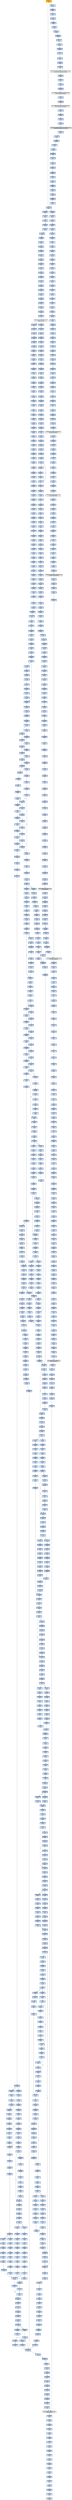 strict digraph G {
	graph [bgcolor=transparent,
		name=G
	];
	node [color=lightsteelblue,
		fillcolor=lightsteelblue,
		shape=rectangle,
		style=filled
	];
	"0x004047af"	[color=lightgrey,
		fillcolor=orange,
		label="0x004047af
call"];
	"0x004047b4"	[label="0x004047b4
jmp"];
	"0x004047af" -> "0x004047b4"	[color="#000000"];
	"0x0040b7c1"	[label="0x0040b7c1
pushl"];
	"0x004047af" -> "0x0040b7c1"	[color="#000000"];
	"0x004047b5"	[label="0x004047b5
pushl"];
	"0x004047b4" -> "0x004047b5"	[color="#000000"];
	"0x00404634"	[label="0x00404634
pushl"];
	"0x004047b4" -> "0x00404634"	[color="#000000"];
	"0x004047bc"	[label="0x004047bc
movl"];
	"0x004047b5" -> "0x004047bc"	[color="#000000"];
	"0x004047c3"	[label="0x004047c3
xorl"];
	"0x004047bc" -> "0x004047c3"	[color="#000000"];
	"0x004047c5"	[label="0x004047c5
jmp"];
	"0x004047c3" -> "0x004047c5"	[color="#000000"];
	"0x00428263"	[label="0x00428263
movl"];
	"0x004047c5" -> "0x00428263"	[color="#000000"];
	"0x00428268"	[label="0x00428268
popl"];
	"0x00428263" -> "0x00428268"	[color="#000000"];
	"0x0042826f"	[label="0x0042826f
addl"];
	"0x00428268" -> "0x0042826f"	[color="#000000"];
	"0x00428272"	[label="0x00428272
pushl"];
	"0x0042826f" -> "0x00428272"	[color="#000000"];
	"0x00428273"	[label="0x00428273
pushl"];
	"0x00428272" -> "0x00428273"	[color="#000000"];
	"0x00428274"	[label="0x00428274
pushl"];
	"0x00428273" -> "0x00428274"	[color="#000000"];
	"0x00428275"	[label="0x00428275
pushl"];
	"0x00428274" -> "0x00428275"	[color="#000000"];
	"0x00428276"	[label="0x00428276
pushl"];
	"0x00428275" -> "0x00428276"	[color="#000000"];
	"0x00428277"	[label="0x00428277
pushl"];
	"0x00428276" -> "0x00428277"	[color="#000000"];
	"0x00428278"	[label="0x00428278
leal"];
	"0x00428277" -> "0x00428278"	[color="#000000"];
	"0x0042827e"	[label="0x0042827e
movl"];
	"0x00428278" -> "0x0042827e"	[color="#000000"];
	"0x00428281"	[label="0x00428281
pushl"];
	"0x0042827e" -> "0x00428281"	[color="#000000"];
	"0x00428282"	[label="0x00428282
movl"];
	"0x00428281" -> "0x00428282"	[color="#000000"];
	"0x00428284"	[label="0x00428284
pushl"];
	"0x00428282" -> "0x00428284"	[color="#000000"];
	"0x00428286"	[label="0x00428286
pushl"];
	"0x00428284" -> "0x00428286"	[color="#000000"];
	"0x0042828b"	[label="0x0042828b
pushl"];
	"0x00428286" -> "0x0042828b"	[color="#000000"];
	"0x0042828e"	[label="0x0042828e
pushl"];
	"0x0042828b" -> "0x0042828e"	[color="#000000"];
	"0x00428290"	[label="0x00428290
movl"];
	"0x0042828e" -> "0x00428290"	[color="#000000"];
	"0x00428293"	[label="0x00428293
addl"];
	"0x00428290" -> "0x00428293"	[color="#000000"];
	"0x00428295"	[label="0x00428295
movl"];
	"0x00428293" -> "0x00428295"	[color="#000000"];
	"0x00428297"	[label="0x00428297
call"];
	"0x00428295" -> "0x00428297"	[color="#000000"];
	VIRTUALALLOC_KERNEL32_DLL	[color=lightgrey,
		fillcolor=lightgrey,
		label="VIRTUALALLOC_KERNEL32_DLL
VIRTUALALLOC"];
	"0x00428297" -> VIRTUALALLOC_KERNEL32_DLL	[color="#000000"];
	"0x00428299"	[label="0x00428299
popl"];
	VIRTUALALLOC_KERNEL32_DLL -> "0x00428299"	[color="#000000"];
	"0x002d0851"	[label="0x002d0851
movl"];
	VIRTUALALLOC_KERNEL32_DLL -> "0x002d0851"	[color="#000000"];
	"0x0042829a"	[label="0x0042829a
movl"];
	"0x00428299" -> "0x0042829a"	[color="#000000"];
	"0x0042829c"	[label="0x0042829c
pushl"];
	"0x0042829a" -> "0x0042829c"	[color="#000000"];
	"0x0042829d"	[label="0x0042829d
pushl"];
	"0x0042829c" -> "0x0042829d"	[color="#000000"];
	"0x0042829e"	[label="0x0042829e
movl"];
	"0x0042829d" -> "0x0042829e"	[color="#000000"];
	"0x004282a0"	[label="0x004282a0
movl"];
	"0x0042829e" -> "0x004282a0"	[color="#000000"];
	"0x004282a3"	[label="0x004282a3
addl"];
	"0x004282a0" -> "0x004282a3"	[color="#000000"];
	"0x004282a5"	[label="0x004282a5
movl"];
	"0x004282a3" -> "0x004282a5"	[color="#000000"];
	"0x004282a7"	[label="0x004282a7
movl"];
	"0x004282a5" -> "0x004282a7"	[color="#000000"];
	"0x004282aa"	[label="0x004282aa
movl"];
	"0x004282a7" -> "0x004282aa"	[color="#000000"];
	"0x004282ad"	[label="0x004282ad
addl"];
	"0x004282aa" -> "0x004282ad"	[color="#000000"];
	"0x004282af"	[label="0x004282af
movl"];
	"0x004282ad" -> "0x004282af"	[color="#000000"];
	"0x004282b1"	[label="0x004282b1
movl"];
	"0x004282af" -> "0x004282b1"	[color="#000000"];
	"0x004282b4"	[label="0x004282b4
addl"];
	"0x004282b1" -> "0x004282b4"	[color="#000000"];
	"0x004282b6"	[label="0x004282b6
movl"];
	"0x004282b4" -> "0x004282b6"	[color="#000000"];
	"0x004282b9"	[label="0x004282b9
addl"];
	"0x004282b6" -> "0x004282b9"	[color="#000000"];
	"0x004282bb"	[label="0x004282bb
leal"];
	"0x004282b9" -> "0x004282bb"	[color="#000000"];
	"0x004282be"	[label="0x004282be
pushl"];
	"0x004282bb" -> "0x004282be"	[color="#000000"];
	"0x004282bf"	[label="0x004282bf
pushl"];
	"0x004282be" -> "0x004282bf"	[color="#000000"];
	"0x004282c0"	[label="0x004282c0
pushl"];
	"0x004282bf" -> "0x004282c0"	[color="#000000"];
	"0x004282c1"	[label="0x004282c1
call"];
	"0x004282c0" -> "0x004282c1"	[color="#000000"];
	"0x0042816e"	[label="0x0042816e
pusha"];
	"0x004282c1" -> "0x0042816e"	[color="#000000"];
	"0x0042816f"	[label="0x0042816f
movl"];
	"0x0042816e" -> "0x0042816f"	[color="#000000"];
	"0x00428173"	[label="0x00428173
movl"];
	"0x0042816f" -> "0x00428173"	[color="#000000"];
	"0x00428177"	[label="0x00428177
cld"];
	"0x00428173" -> "0x00428177"	[color="#000000"];
	"0x00428178"	[label="0x00428178
movb"];
	"0x00428177" -> "0x00428178"	[color="#000000"];
	"0x0042817a"	[label="0x0042817a
xorl"];
	"0x00428178" -> "0x0042817a"	[color="#000000"];
	"0x0042817c"	[label="0x0042817c
movsb"];
	"0x0042817a" -> "0x0042817c"	[color="#000000"];
	"0x0042817d"	[label="0x0042817d
movb"];
	"0x0042817c" -> "0x0042817d"	[color="#000000"];
	"0x0042817f"	[label="0x0042817f
call"];
	"0x0042817d" -> "0x0042817f"	[color="#000000"];
	"0x004281f1"	[label="0x004281f1
addb"];
	"0x0042817f" -> "0x004281f1"	[color="#000000"];
	"0x004281f3"	[label="0x004281f3
jne"];
	"0x004281f1" -> "0x004281f3"	[color="#000000"];
	"0x004281f5"	[label="0x004281f5
movb"];
	"0x004281f3" -> "0x004281f5"	[color="#000000",
		label=F];
	"0x004281fa"	[label="0x004281fa
ret"];
	"0x004281f3" -> "0x004281fa"	[color="#000000",
		label=T];
	"0x004281f7"	[label="0x004281f7
incl"];
	"0x004281f5" -> "0x004281f7"	[color="#000000"];
	"0x004281f8"	[label="0x004281f8
adcb"];
	"0x004281f7" -> "0x004281f8"	[color="#000000"];
	"0x004281f8" -> "0x004281fa"	[color="#000000"];
	"0x00428196"	[label="0x00428196
jae"];
	"0x004281fa" -> "0x00428196"	[color="#000000"];
	"0x004281bb"	[label="0x004281bb
lodsb"];
	"0x00428196" -> "0x004281bb"	[color="#000000",
		label=T];
	"0x004281bc"	[label="0x004281bc
shrl"];
	"0x004281bb" -> "0x004281bc"	[color="#000000"];
	"0x004281be"	[label="0x004281be
je"];
	"0x004281bc" -> "0x004281be"	[color="#000000"];
	"0x0042820d"	[label="0x0042820d
subl"];
	"0x004281be" -> "0x0042820d"	[color="#000000",
		label=T];
	"0x00428211"	[label="0x00428211
movl"];
	"0x0042820d" -> "0x00428211"	[color="#000000"];
	"0x00428215"	[label="0x00428215
popa"];
	"0x00428211" -> "0x00428215"	[color="#000000"];
	"0x00428216"	[label="0x00428216
ret"];
	"0x00428215" -> "0x00428216"	[color="#000000"];
	"0x004282c3"	[label="0x004282c3
popl"];
	"0x00428216" -> "0x004282c3"	[color="#000000"];
	"0x004282c4"	[label="0x004282c4
popl"];
	"0x004282c3" -> "0x004282c4"	[color="#000000"];
	"0x004282c5"	[label="0x004282c5
addl"];
	"0x004282c4" -> "0x004282c5"	[color="#000000"];
	"0x004282c8"	[label="0x004282c8
movl"];
	"0x004282c5" -> "0x004282c8"	[color="#000000"];
	"0x004282ca"	[label="0x004282ca
pushl"];
	"0x004282c8" -> "0x004282ca"	[color="#000000"];
	"0x004282cb"	[label="0x004282cb
movl"];
	"0x004282ca" -> "0x004282cb"	[color="#000000"];
	"0x004282cd"	[label="0x004282cd
movl"];
	"0x004282cb" -> "0x004282cd"	[color="#000000"];
	"0x004282d0"	[label="0x004282d0
addl"];
	"0x004282cd" -> "0x004282d0"	[color="#000000"];
	"0x004282d3"	[label="0x004282d3
subl"];
	"0x004282d0" -> "0x004282d3"	[color="#000000"];
	"0x004282d5"	[label="0x004282d5
movl"];
	"0x004282d3" -> "0x004282d5"	[color="#000000"];
	"0x004282d8"	[label="0x004282d8
movl"];
	"0x004282d5" -> "0x004282d8"	[color="#000000"];
	"0x004282db"	[label="0x004282db
movl"];
	"0x004282d8" -> "0x004282db"	[color="#000000"];
	"0x004282de"	[label="0x004282de
call"];
	"0x004282db" -> "0x004282de"	[color="#000000"];
	"0x002d0964"	[label="0x002d0964
pushl"];
	"0x004282de" -> "0x002d0964"	[color="#000000"];
	"0x002d0965"	[label="0x002d0965
pushl"];
	"0x002d0964" -> "0x002d0965"	[color="#000000"];
	"0x002d0966"	[label="0x002d0966
pushl"];
	"0x002d0965" -> "0x002d0966"	[color="#000000"];
	"0x002d0967"	[label="0x002d0967
pushl"];
	"0x002d0966" -> "0x002d0967"	[color="#000000"];
	"0x002d0968"	[label="0x002d0968
call"];
	"0x002d0967" -> "0x002d0968"	[color="#000000"];
	"0x002d096d"	[label="0x002d096d
popl"];
	"0x002d0968" -> "0x002d096d"	[color="#000000"];
	"0x002d096e"	[label="0x002d096e
subl"];
	"0x002d096d" -> "0x002d096e"	[color="#000000"];
	"0x002d0974"	[label="0x002d0974
leal"];
	"0x002d096e" -> "0x002d0974"	[color="#000000"];
	"0x002d097a"	[label="0x002d097a
movl"];
	"0x002d0974" -> "0x002d097a"	[color="#000000"];
	"0x002d097d"	[label="0x002d097d
addl"];
	"0x002d097a" -> "0x002d097d"	[color="#000000"];
	"0x002d0980"	[label="0x002d0980
subl"];
	"0x002d097d" -> "0x002d0980"	[color="#000000"];
	"0x002d0982"	[label="0x002d0982
cld"];
	"0x002d0980" -> "0x002d0982"	[color="#000000"];
	"0x002d0983"	[label="0x002d0983
movl"];
	"0x002d0982" -> "0x002d0983"	[color="#000000"];
	"0x002d0985"	[label="0x002d0985
movl"];
	"0x002d0983" -> "0x002d0985"	[color="#000000"];
	"0x002d0988"	[label="0x002d0988
movl"];
	"0x002d0985" -> "0x002d0988"	[color="#000000"];
	"0x002d098b"	[label="0x002d098b
addl"];
	"0x002d0988" -> "0x002d098b"	[color="#000000"];
	"0x002d098d"	[label="0x002d098d
leal"];
	"0x002d098b" -> "0x002d098d"	[color="#000000"];
	"0x002d0993"	[label="0x002d0993
lodsl"];
	"0x002d098d" -> "0x002d0993"	[color="#000000"];
	"0x002d0994"	[label="0x002d0994
stosl"];
	"0x002d0993" -> "0x002d0994"	[color="#000000"];
	"0x002d0995"	[label="0x002d0995
lodsl"];
	"0x002d0994" -> "0x002d0995"	[color="#000000"];
	"0x002d0996"	[label="0x002d0996
stosl"];
	"0x002d0995" -> "0x002d0996"	[color="#000000"];
	"0x002d0997"	[label="0x002d0997
lodsl"];
	"0x002d0996" -> "0x002d0997"	[color="#000000"];
	"0x002d0998"	[label="0x002d0998
stosl"];
	"0x002d0997" -> "0x002d0998"	[color="#000000"];
	"0x002d0999"	[label="0x002d0999
lodsl"];
	"0x002d0998" -> "0x002d0999"	[color="#000000"];
	"0x002d099a"	[label="0x002d099a
stosl"];
	"0x002d0999" -> "0x002d099a"	[color="#000000"];
	"0x002d099b"	[label="0x002d099b
nop"];
	"0x002d099a" -> "0x002d099b"	[color="#000000"];
	"0x002d099c"	[label="0x002d099c
cmpl"];
	"0x002d099b" -> "0x002d099c"	[color="#000000"];
	"0x002d09a0"	[label="0x002d09a0
je"];
	"0x002d099c" -> "0x002d09a0"	[color="#000000"];
	"0x002d09a2"	[label="0x002d09a2
movl"];
	"0x002d09a0" -> "0x002d09a2"	[color="#000000",
		label=F];
	"0x002d09a5"	[label="0x002d09a5
testl"];
	"0x002d09a2" -> "0x002d09a5"	[color="#000000"];
	"0x002d09a7"	[label="0x002d09a7
je"];
	"0x002d09a5" -> "0x002d09a7"	[color="#000000"];
	"0x002d09a9"	[label="0x002d09a9
movl"];
	"0x002d09a7" -> "0x002d09a9"	[color="#000000",
		label=F];
	"0x002d09ae"	[label="0x002d09ae
addl"];
	"0x002d09a9" -> "0x002d09ae"	[color="#000000"];
	"0x002d09b0"	[label="0x002d09b0
movl"];
	"0x002d09ae" -> "0x002d09b0"	[color="#000000"];
	"0x002d09b3"	[label="0x002d09b3
addl"];
	"0x002d09b0" -> "0x002d09b3"	[color="#000000"];
	"0x002d09b5"	[label="0x002d09b5
repz"];
	"0x002d09b3" -> "0x002d09b5"	[color="#000000"];
	"0x002d09b7"	[label="0x002d09b7
movl"];
	"0x002d09b5" -> "0x002d09b7"	[color="#000000"];
	"0x002d09b9"	[label="0x002d09b9
leal"];
	"0x002d09b7" -> "0x002d09b9"	[color="#000000"];
	"0x002d09bf"	[label="0x002d09bf
addl"];
	"0x002d09b9" -> "0x002d09bf"	[color="#000000"];
	"0x002d09c1"	[label="0x002d09c1
addl"];
	"0x002d09bf" -> "0x002d09c1"	[color="#000000"];
	"0x002d09c4"	[label="0x002d09c4
addl"];
	"0x002d09c1" -> "0x002d09c4"	[color="#000000"];
	"0x002d09c7"	[label="0x002d09c7
leal"];
	"0x002d09c4" -> "0x002d09c7"	[color="#000000"];
	"0x002d09cd"	[label="0x002d09cd
pushl"];
	"0x002d09c7" -> "0x002d09cd"	[color="#000000"];
	"0x002d09ce"	[label="0x002d09ce
call"];
	"0x002d09cd" -> "0x002d09ce"	[color="#000000"];
	"0x002d0b19"	[label="0x002d0b19
pushl"];
	"0x002d09ce" -> "0x002d0b19"	[color="#000000"];
	"0x002d0b1a"	[label="0x002d0b1a
movl"];
	"0x002d0b19" -> "0x002d0b1a"	[color="#000000"];
	"0x002d0b1c"	[label="0x002d0b1c
addl"];
	"0x002d0b1a" -> "0x002d0b1c"	[color="#000000"];
	"0x002d0b1f"	[label="0x002d0b1f
pushl"];
	"0x002d0b1c" -> "0x002d0b1f"	[color="#000000"];
	"0x002d0b20"	[label="0x002d0b20
pushl"];
	"0x002d0b1f" -> "0x002d0b20"	[color="#000000"];
	"0x002d0b21"	[label="0x002d0b21
pushl"];
	"0x002d0b20" -> "0x002d0b21"	[color="#000000"];
	"0x002d0b22"	[label="0x002d0b22
call"];
	"0x002d0b21" -> "0x002d0b22"	[color="#000000"];
	"0x002d0b27"	[label="0x002d0b27
popl"];
	"0x002d0b22" -> "0x002d0b27"	[color="#000000"];
	"0x002d0b28"	[label="0x002d0b28
subl"];
	"0x002d0b27" -> "0x002d0b28"	[color="#000000"];
	"0x002d0b2e"	[label="0x002d0b2e
movl"];
	"0x002d0b28" -> "0x002d0b2e"	[color="#000000"];
	"0x002d0b31"	[label="0x002d0b31
movl"];
	"0x002d0b2e" -> "0x002d0b31"	[color="#000000"];
	"0x002d0b33"	[label="0x002d0b33
addl"];
	"0x002d0b31" -> "0x002d0b33"	[color="#000000"];
	"0x002d0b35"	[label="0x002d0b35
pushl"];
	"0x002d0b33" -> "0x002d0b35"	[color="#000000"];
	"0x002d0b36"	[label="0x002d0b36
call"];
	"0x002d0b35" -> "0x002d0b36"	[color="#000000"];
	LOADLIBRARYA_KERNEL32_DLL	[color=lightgrey,
		fillcolor=lightgrey,
		label="LOADLIBRARYA_KERNEL32_DLL
LOADLIBRARYA"];
	"0x002d0b36" -> LOADLIBRARYA_KERNEL32_DLL	[color="#000000"];
	"0x002d0b3c"	[label="0x002d0b3c
movl"];
	LOADLIBRARYA_KERNEL32_DLL -> "0x002d0b3c"	[color="#000000"];
	"0x002d0b3f"	[label="0x002d0b3f
movl"];
	"0x002d0b3c" -> "0x002d0b3f"	[color="#000000"];
	"0x002d0b42"	[label="0x002d0b42
movl"];
	"0x002d0b3f" -> "0x002d0b42"	[color="#000000"];
	"0x002d0b45"	[label="0x002d0b45
addl"];
	"0x002d0b42" -> "0x002d0b45"	[color="#000000"];
	"0x002d0b47"	[label="0x002d0b47
addl"];
	"0x002d0b45" -> "0x002d0b47"	[color="#000000"];
	"0x002d0b49"	[label="0x002d0b49
xorl"];
	"0x002d0b47" -> "0x002d0b49"	[color="#000000"];
	"0x002d0b4b"	[label="0x002d0b4b
addl"];
	"0x002d0b49" -> "0x002d0b4b"	[color="#000000"];
	"0x002d0b4d"	[label="0x002d0b4d
je"];
	"0x002d0b4b" -> "0x002d0b4d"	[color="#000000"];
	"0x002d0b4f"	[label="0x002d0b4f
pushl"];
	"0x002d0b4d" -> "0x002d0b4f"	[color="#000000",
		label=F];
	"0x002d0b50"	[label="0x002d0b50
movl"];
	"0x002d0b4f" -> "0x002d0b50"	[color="#000000"];
	"0x002d0b52"	[label="0x002d0b52
addl"];
	"0x002d0b50" -> "0x002d0b52"	[color="#000000"];
	"0x002d0b54"	[label="0x002d0b54
pushl"];
	"0x002d0b52" -> "0x002d0b54"	[color="#000000"];
	"0x002d0b55"	[label="0x002d0b55
pushl"];
	"0x002d0b54" -> "0x002d0b55"	[color="#000000"];
	"0x002d0b58"	[label="0x002d0b58
call"];
	"0x002d0b55" -> "0x002d0b58"	[color="#000000"];
	GETPROCADDRESS_KERNEL32_DLL	[color=lightgrey,
		fillcolor=lightgrey,
		label="GETPROCADDRESS_KERNEL32_DLL
GETPROCADDRESS"];
	"0x002d0b58" -> GETPROCADDRESS_KERNEL32_DLL	[color="#000000"];
	"0x002d12db"	[label="0x002d12db
popl"];
	GETPROCADDRESS_KERNEL32_DLL -> "0x002d12db"	[color="#000000"];
	"0x002d0853"	[label="0x002d0853
movl"];
	"0x002d0851" -> "0x002d0853"	[color="#000000"];
	"0x002d0856"	[label="0x002d0856
leal"];
	"0x002d0853" -> "0x002d0856"	[color="#000000"];
	"0x002d0859"	[label="0x002d0859
pushl"];
	"0x002d0856" -> "0x002d0859"	[color="#000000"];
	"0x002d085a"	[label="0x002d085a
pushl"];
	"0x002d0859" -> "0x002d085a"	[color="#000000"];
	"0x002d085b"	[label="0x002d085b
pushl"];
	"0x002d085a" -> "0x002d085b"	[color="#000000"];
	"0x002d085e"	[label="0x002d085e
addl"];
	"0x002d085b" -> "0x002d085e"	[color="#000000"];
	"0x002d0861"	[label="0x002d0861
pushl"];
	"0x002d085e" -> "0x002d0861"	[color="#000000"];
	"0x002d0862"	[label="0x002d0862
pushl"];
	"0x002d0861" -> "0x002d0862"	[color="#000000"];
	"0x002d0863"	[label="0x002d0863
leal"];
	"0x002d0862" -> "0x002d0863"	[color="#000000"];
	"0x002d0866"	[label="0x002d0866
pushl"];
	"0x002d0863" -> "0x002d0866"	[color="#000000"];
	"0x002d0867"	[label="0x002d0867
call"];
	"0x002d0866" -> "0x002d0867"	[color="#000000"];
	"0x002d000d"	[label="0x002d000d
pushl"];
	"0x002d0867" -> "0x002d000d"	[color="#000000"];
	"0x002d000e"	[label="0x002d000e
movl"];
	"0x002d000d" -> "0x002d000e"	[color="#000000"];
	"0x002d0010"	[label="0x002d0010
subl"];
	"0x002d000e" -> "0x002d0010"	[color="#000000"];
	"0x002d0013"	[label="0x002d0013
movl"];
	"0x002d0010" -> "0x002d0013"	[color="#000000"];
	"0x002d0016"	[label="0x002d0016
movl"];
	"0x002d0013" -> "0x002d0016"	[color="#000000"];
	"0x002d0019"	[label="0x002d0019
andl"];
	"0x002d0016" -> "0x002d0019"	[color="#000000"];
	"0x002d001d"	[label="0x002d001d
andl"];
	"0x002d0019" -> "0x002d001d"	[color="#000000"];
	"0x002d0021"	[label="0x002d0021
xorl"];
	"0x002d001d" -> "0x002d0021"	[color="#000000"];
	"0x002d0023"	[label="0x002d0023
incl"];
	"0x002d0021" -> "0x002d0023"	[color="#000000"];
	"0x002d0024"	[label="0x002d0024
pushl"];
	"0x002d0023" -> "0x002d0024"	[color="#000000"];
	"0x002d0025"	[label="0x002d0025
pushl"];
	"0x002d0024" -> "0x002d0025"	[color="#000000"];
	"0x002d0026"	[label="0x002d0026
movl"];
	"0x002d0025" -> "0x002d0026"	[color="#000000"];
	"0x002d0029"	[label="0x002d0029
pushl"];
	"0x002d0026" -> "0x002d0029"	[color="#000000"];
	"0x002d002a"	[label="0x002d002a
movl"];
	"0x002d0029" -> "0x002d002a"	[color="#000000"];
	"0x002d002c"	[label="0x002d002c
shll"];
	"0x002d002a" -> "0x002d002c"	[color="#000000"];
	"0x002d002e"	[label="0x002d002e
movl"];
	"0x002d002c" -> "0x002d002e"	[color="#000000"];
	"0x002d0031"	[label="0x002d0031
movl"];
	"0x002d002e" -> "0x002d0031"	[color="#000000"];
	"0x002d0033"	[label="0x002d0033
movl"];
	"0x002d0031" -> "0x002d0033"	[color="#000000"];
	"0x002d0035"	[label="0x002d0035
shll"];
	"0x002d0033" -> "0x002d0035"	[color="#000000"];
	"0x002d0037"	[label="0x002d0037
movl"];
	"0x002d0035" -> "0x002d0037"	[color="#000000"];
	"0x002d003a"	[label="0x002d003a
addl"];
	"0x002d0037" -> "0x002d003a"	[color="#000000"];
	"0x002d003c"	[label="0x002d003c
movl"];
	"0x002d003a" -> "0x002d003c"	[color="#000000"];
	"0x002d0041"	[label="0x002d0041
shll"];
	"0x002d003c" -> "0x002d0041"	[color="#000000"];
	"0x002d0043"	[label="0x002d0043
decl"];
	"0x002d0041" -> "0x002d0043"	[color="#000000"];
	"0x002d0044"	[label="0x002d0044
decl"];
	"0x002d0043" -> "0x002d0044"	[color="#000000"];
	"0x002d0045"	[label="0x002d0045
movl"];
	"0x002d0044" -> "0x002d0045"	[color="#000000"];
	"0x002d0048"	[label="0x002d0048
addl"];
	"0x002d0045" -> "0x002d0048"	[color="#000000"];
	"0x002d004d"	[label="0x002d004d
movb"];
	"0x002d0048" -> "0x002d004d"	[color="#000000"];
	"0x002d0051"	[label="0x002d0051
movl"];
	"0x002d004d" -> "0x002d0051"	[color="#000000"];
	"0x002d0054"	[label="0x002d0054
movl"];
	"0x002d0051" -> "0x002d0054"	[color="#000000"];
	"0x002d0057"	[label="0x002d0057
movl"];
	"0x002d0054" -> "0x002d0057"	[color="#000000"];
	"0x002d005a"	[label="0x002d005a
movl"];
	"0x002d0057" -> "0x002d005a"	[color="#000000"];
	"0x002d005d"	[label="0x002d005d
movl"];
	"0x002d005a" -> "0x002d005d"	[color="#000000"];
	"0x002d0060"	[label="0x002d0060
movl"];
	"0x002d005d" -> "0x002d0060"	[color="#000000"];
	"0x002d0063"	[label="0x002d0063
je"];
	"0x002d0060" -> "0x002d0063"	[color="#000000"];
	"0x002d0065"	[label="0x002d0065
movl"];
	"0x002d0063" -> "0x002d0065"	[color="#000000",
		label=F];
	"0x002d0067"	[label="0x002d0067
movl"];
	"0x002d0065" -> "0x002d0067"	[color="#000000"];
	"0x002d006c"	[label="0x002d006c
movl"];
	"0x002d0067" -> "0x002d006c"	[color="#000000"];
	"0x002d006e"	[label="0x002d006e
repz"];
	"0x002d006c" -> "0x002d006e"	[color="#000000"];
	"0x002d0070"	[label="0x002d0070
movl"];
	"0x002d006e" -> "0x002d0070"	[color="#000000"];
	"0x002d0073"	[label="0x002d0073
andl"];
	"0x002d0070" -> "0x002d0073"	[color="#000000"];
	"0x002d0077"	[label="0x002d0077
pushl"];
	"0x002d0073" -> "0x002d0077"	[color="#000000"];
	"0x002d0079"	[label="0x002d0079
movl"];
	"0x002d0077" -> "0x002d0079"	[color="#000000"];
	"0x002d007c"	[label="0x002d007c
orl"];
	"0x002d0079" -> "0x002d007c"	[color="#000000"];
	"0x002d007f"	[label="0x002d007f
popl"];
	"0x002d007c" -> "0x002d007f"	[color="#000000"];
	"0x002d0080"	[label="0x002d0080
movl"];
	"0x002d007f" -> "0x002d0080"	[color="#000000"];
	"0x002d0083"	[label="0x002d0083
movl"];
	"0x002d0080" -> "0x002d0083"	[color="#000000"];
	"0x002d0086"	[label="0x002d0086
movzbl"];
	"0x002d0083" -> "0x002d0086"	[color="#000000"];
	"0x002d0089"	[label="0x002d0089
shll"];
	"0x002d0086" -> "0x002d0089"	[color="#000000"];
	"0x002d008c"	[label="0x002d008c
orl"];
	"0x002d0089" -> "0x002d008c"	[color="#000000"];
	"0x002d008e"	[label="0x002d008e
incl"];
	"0x002d008c" -> "0x002d008e"	[color="#000000"];
	"0x002d0091"	[label="0x002d0091
decl"];
	"0x002d008e" -> "0x002d0091"	[color="#000000"];
	"0x002d0092"	[label="0x002d0092
movl"];
	"0x002d0091" -> "0x002d0092"	[color="#000000"];
	"0x002d0095"	[label="0x002d0095
jne"];
	"0x002d0092" -> "0x002d0095"	[color="#000000"];
	"0x002d0097"	[label="0x002d0097
cmpl"];
	"0x002d0095" -> "0x002d0097"	[color="#000000",
		label=F];
	"0x002d009a"	[label="0x002d009a
ja"];
	"0x002d0097" -> "0x002d009a"	[color="#000000"];
	"0x002d00a8"	[label="0x002d00a8
andl"];
	"0x002d009a" -> "0x002d00a8"	[color="#000000",
		label=T];
	"0x002d00ab"	[label="0x002d00ab
movl"];
	"0x002d00a8" -> "0x002d00ab"	[color="#000000"];
	"0x002d00ae"	[label="0x002d00ae
movl"];
	"0x002d00ab" -> "0x002d00ae"	[color="#000000"];
	"0x002d00b1"	[label="0x002d00b1
shll"];
	"0x002d00ae" -> "0x002d00b1"	[color="#000000"];
	"0x002d00b4"	[label="0x002d00b4
addl"];
	"0x002d00b1" -> "0x002d00b4"	[color="#000000"];
	"0x002d00b6"	[label="0x002d00b6
leal"];
	"0x002d00b4" -> "0x002d00b6"	[color="#000000"];
	"0x002d00b9"	[label="0x002d00b9
cmpl"];
	"0x002d00b6" -> "0x002d00b9"	[color="#000000"];
	"0x002d00be"	[label="0x002d00be
jae"];
	"0x002d00b9" -> "0x002d00be"	[color="#000000"];
	"0x002d00d7"	[label="0x002d00d7
movl"];
	"0x002d00be" -> "0x002d00d7"	[color="#000000",
		label=T];
	"0x002d00c0"	[label="0x002d00c0
movl"];
	"0x002d00be" -> "0x002d00c0"	[color="#000000",
		label=F];
	"0x002d00d9"	[label="0x002d00d9
movl"];
	"0x002d00d7" -> "0x002d00d9"	[color="#000000"];
	"0x002d00db"	[label="0x002d00db
shrl"];
	"0x002d00d9" -> "0x002d00db"	[color="#000000"];
	"0x002d00de"	[label="0x002d00de
imull"];
	"0x002d00db" -> "0x002d00de"	[color="#000000"];
	"0x002d00e1"	[label="0x002d00e1
cmpl"];
	"0x002d00de" -> "0x002d00e1"	[color="#000000"];
	"0x002d00e4"	[label="0x002d00e4
jae"];
	"0x002d00e1" -> "0x002d00e4"	[color="#000000"];
	"0x002d00ea"	[label="0x002d00ea
movl"];
	"0x002d00e4" -> "0x002d00ea"	[color="#000000",
		label=F];
	"0x002d0269"	[label="0x002d0269
subl"];
	"0x002d00e4" -> "0x002d0269"	[color="#000000",
		label=T];
	"0x002d00ec"	[label="0x002d00ec
movl"];
	"0x002d00ea" -> "0x002d00ec"	[color="#000000"];
	"0x002d00f1"	[label="0x002d00f1
subl"];
	"0x002d00ec" -> "0x002d00f1"	[color="#000000"];
	"0x002d00f3"	[label="0x002d00f3
shrl"];
	"0x002d00f1" -> "0x002d00f3"	[color="#000000"];
	"0x002d00f6"	[label="0x002d00f6
addl"];
	"0x002d00f3" -> "0x002d00f6"	[color="#000000"];
	"0x002d00f8"	[label="0x002d00f8
movl"];
	"0x002d00f6" -> "0x002d00f8"	[color="#000000"];
	"0x002d00fa"	[label="0x002d00fa
movzbl"];
	"0x002d00f8" -> "0x002d00fa"	[color="#000000"];
	"0x002d00fe"	[label="0x002d00fe
movl"];
	"0x002d00fa" -> "0x002d00fe"	[color="#000000"];
	"0x002d0101"	[label="0x002d0101
andl"];
	"0x002d00fe" -> "0x002d0101"	[color="#000000"];
	"0x002d0104"	[label="0x002d0104
pushl"];
	"0x002d0101" -> "0x002d0104"	[color="#000000"];
	"0x002d0106"	[label="0x002d0106
popl"];
	"0x002d0104" -> "0x002d0106"	[color="#000000"];
	"0x002d0107"	[label="0x002d0107
subb"];
	"0x002d0106" -> "0x002d0107"	[color="#000000"];
	"0x002d010a"	[label="0x002d010a
xorl"];
	"0x002d0107" -> "0x002d010a"	[color="#000000"];
	"0x002d010c"	[label="0x002d010c
shrl"];
	"0x002d010a" -> "0x002d010c"	[color="#000000"];
	"0x002d010e"	[label="0x002d010e
movl"];
	"0x002d010c" -> "0x002d010e"	[color="#000000"];
	"0x002d0111"	[label="0x002d0111
shll"];
	"0x002d010e" -> "0x002d0111"	[color="#000000"];
	"0x002d0113"	[label="0x002d0113
movl"];
	"0x002d0111" -> "0x002d0113"	[color="#000000"];
	"0x002d0116"	[label="0x002d0116
incl"];
	"0x002d0113" -> "0x002d0116"	[color="#000000"];
	"0x002d0117"	[label="0x002d0117
addl"];
	"0x002d0116" -> "0x002d0117"	[color="#000000"];
	"0x002d0119"	[label="0x002d0119
imull"];
	"0x002d0117" -> "0x002d0119"	[color="#000000"];
	"0x002d011f"	[label="0x002d011f
cmpl"];
	"0x002d0119" -> "0x002d011f"	[color="#000000"];
	"0x002d0123"	[label="0x002d0123
leal"];
	"0x002d011f" -> "0x002d0123"	[color="#000000"];
	"0x002d012a"	[label="0x002d012a
movl"];
	"0x002d0123" -> "0x002d012a"	[color="#000000"];
	"0x002d012d"	[label="0x002d012d
jl"];
	"0x002d012a" -> "0x002d012d"	[color="#000000"];
	"0x002d01d2"	[label="0x002d01d2
movl"];
	"0x002d012d" -> "0x002d01d2"	[color="#000000",
		label=T];
	"0x002d0133"	[label="0x002d0133
movl"];
	"0x002d012d" -> "0x002d0133"	[color="#000000",
		label=F];
	"0x002d01d5"	[label="0x002d01d5
leal"];
	"0x002d01d2" -> "0x002d01d5"	[color="#000000"];
	"0x002d01d8"	[label="0x002d01d8
cmpl"];
	"0x002d01d5" -> "0x002d01d8"	[color="#000000"];
	"0x002d01dd"	[label="0x002d01dd
jae"];
	"0x002d01d8" -> "0x002d01dd"	[color="#000000"];
	"0x002d01f6"	[label="0x002d01f6
movl"];
	"0x002d01dd" -> "0x002d01f6"	[color="#000000",
		label=T];
	"0x002d01df"	[label="0x002d01df
movl"];
	"0x002d01dd" -> "0x002d01df"	[color="#000000",
		label=F];
	"0x002d01f8"	[label="0x002d01f8
movl"];
	"0x002d01f6" -> "0x002d01f8"	[color="#000000"];
	"0x002d01fa"	[label="0x002d01fa
shrl"];
	"0x002d01f8" -> "0x002d01fa"	[color="#000000"];
	"0x002d01fd"	[label="0x002d01fd
imull"];
	"0x002d01fa" -> "0x002d01fd"	[color="#000000"];
	"0x002d0200"	[label="0x002d0200
cmpl"];
	"0x002d01fd" -> "0x002d0200"	[color="#000000"];
	"0x002d0203"	[label="0x002d0203
jae"];
	"0x002d0200" -> "0x002d0203"	[color="#000000"];
	"0x002d0205"	[label="0x002d0205
movl"];
	"0x002d0203" -> "0x002d0205"	[color="#000000",
		label=F];
	"0x002d0219"	[label="0x002d0219
subl"];
	"0x002d0203" -> "0x002d0219"	[color="#000000",
		label=T];
	"0x002d0207"	[label="0x002d0207
movl"];
	"0x002d0205" -> "0x002d0207"	[color="#000000"];
	"0x002d020c"	[label="0x002d020c
subl"];
	"0x002d0207" -> "0x002d020c"	[color="#000000"];
	"0x002d020e"	[label="0x002d020e
shrl"];
	"0x002d020c" -> "0x002d020e"	[color="#000000"];
	"0x002d0211"	[label="0x002d0211
addl"];
	"0x002d020e" -> "0x002d0211"	[color="#000000"];
	"0x002d0213"	[label="0x002d0213
movl"];
	"0x002d0211" -> "0x002d0213"	[color="#000000"];
	"0x002d0215"	[label="0x002d0215
addl"];
	"0x002d0213" -> "0x002d0215"	[color="#000000"];
	"0x002d0217"	[label="0x002d0217
jmp"];
	"0x002d0215" -> "0x002d0217"	[color="#000000"];
	"0x002d022b"	[label="0x002d022b
cmpl"];
	"0x002d0217" -> "0x002d022b"	[color="#000000"];
	"0x002d0231"	[label="0x002d0231
jl"];
	"0x002d022b" -> "0x002d0231"	[color="#000000"];
	"0x002d0233"	[label="0x002d0233
movl"];
	"0x002d0231" -> "0x002d0233"	[color="#000000",
		label=F];
	"0x002d021c"	[label="0x002d021c
subl"];
	"0x002d0219" -> "0x002d021c"	[color="#000000"];
	"0x002d021e"	[label="0x002d021e
movl"];
	"0x002d021c" -> "0x002d021e"	[color="#000000"];
	"0x002d0220"	[label="0x002d0220
shrl"];
	"0x002d021e" -> "0x002d0220"	[color="#000000"];
	"0x002d0223"	[label="0x002d0223
subl"];
	"0x002d0220" -> "0x002d0223"	[color="#000000"];
	"0x002d0225"	[label="0x002d0225
movl"];
	"0x002d0223" -> "0x002d0225"	[color="#000000"];
	"0x002d0227"	[label="0x002d0227
leal"];
	"0x002d0225" -> "0x002d0227"	[color="#000000"];
	"0x002d0227" -> "0x002d022b"	[color="#000000"];
	"0x002d0236"	[label="0x002d0236
movl"];
	"0x002d0233" -> "0x002d0236"	[color="#000000"];
	"0x002d0239"	[label="0x002d0239
incl"];
	"0x002d0236" -> "0x002d0239"	[color="#000000"];
	"0x002d023c"	[label="0x002d023c
cmpl"];
	"0x002d0239" -> "0x002d023c"	[color="#000000"];
	"0x002d0240"	[label="0x002d0240
movb"];
	"0x002d023c" -> "0x002d0240"	[color="#000000"];
	"0x002d0243"	[label="0x002d0243
movb"];
	"0x002d0240" -> "0x002d0243"	[color="#000000"];
	"0x002d0246"	[label="0x002d0246
jnl"];
	"0x002d0243" -> "0x002d0246"	[color="#000000"];
	"0x002d0248"	[label="0x002d0248
andl"];
	"0x002d0246" -> "0x002d0248"	[color="#000000",
		label=F];
	"0x002d0251"	[label="0x002d0251
cmpl"];
	"0x002d0246" -> "0x002d0251"	[color="#000000",
		label=T];
	"0x002d024c"	[label="0x002d024c
jmp"];
	"0x002d0248" -> "0x002d024c"	[color="#000000"];
	"0x002d07eb"	[label="0x002d07eb
movl"];
	"0x002d024c" -> "0x002d07eb"	[color="#000000"];
	"0x002d07ee"	[label="0x002d07ee
cmpl"];
	"0x002d07eb" -> "0x002d07ee"	[color="#000000"];
	"0x002d07f1"	[label="0x002d07f1
jb"];
	"0x002d07ee" -> "0x002d07f1"	[color="#000000"];
	"0x002d07f7"	[label="0x002d07f7
jmp"];
	"0x002d07f1" -> "0x002d07f7"	[color="#000000",
		label=F];
	"0x002d00c3"	[label="0x002d00c3
movl"];
	"0x002d00c0" -> "0x002d00c3"	[color="#000000"];
	"0x002d00c6"	[label="0x002d00c6
movzbl"];
	"0x002d00c3" -> "0x002d00c6"	[color="#000000"];
	"0x002d00c9"	[label="0x002d00c9
shll"];
	"0x002d00c6" -> "0x002d00c9"	[color="#000000"];
	"0x002d00cc"	[label="0x002d00cc
orl"];
	"0x002d00c9" -> "0x002d00cc"	[color="#000000"];
	"0x002d00ce"	[label="0x002d00ce
shll"];
	"0x002d00cc" -> "0x002d00ce"	[color="#000000"];
	"0x002d00d1"	[label="0x002d00d1
incl"];
	"0x002d00ce" -> "0x002d00d1"	[color="#000000"];
	"0x002d00d4"	[label="0x002d00d4
movl"];
	"0x002d00d1" -> "0x002d00d4"	[color="#000000"];
	"0x002d00d4" -> "0x002d00d7"	[color="#000000"];
	"0x002d01e2"	[label="0x002d01e2
movl"];
	"0x002d01df" -> "0x002d01e2"	[color="#000000"];
	"0x002d01e5"	[label="0x002d01e5
movzbl"];
	"0x002d01e2" -> "0x002d01e5"	[color="#000000"];
	"0x002d01e8"	[label="0x002d01e8
shll"];
	"0x002d01e5" -> "0x002d01e8"	[color="#000000"];
	"0x002d01eb"	[label="0x002d01eb
orl"];
	"0x002d01e8" -> "0x002d01eb"	[color="#000000"];
	"0x002d01ed"	[label="0x002d01ed
shll"];
	"0x002d01eb" -> "0x002d01ed"	[color="#000000"];
	"0x002d01f0"	[label="0x002d01f0
incl"];
	"0x002d01ed" -> "0x002d01f0"	[color="#000000"];
	"0x002d01f3"	[label="0x002d01f3
movl"];
	"0x002d01f0" -> "0x002d01f3"	[color="#000000"];
	"0x002d01f3" -> "0x002d01f6"	[color="#000000"];
	"0x002d026c"	[label="0x002d026c
movl"];
	"0x002d0269" -> "0x002d026c"	[color="#000000"];
	"0x002d026e"	[label="0x002d026e
shrl"];
	"0x002d026c" -> "0x002d026e"	[color="#000000"];
	"0x002d0271"	[label="0x002d0271
subl"];
	"0x002d026e" -> "0x002d0271"	[color="#000000"];
	"0x002d0273"	[label="0x002d0273
movl"];
	"0x002d0271" -> "0x002d0273"	[color="#000000"];
	"0x002d0276"	[label="0x002d0276
subl"];
	"0x002d0273" -> "0x002d0276"	[color="#000000"];
	"0x002d0278"	[label="0x002d0278
movl"];
	"0x002d0276" -> "0x002d0278"	[color="#000000"];
	"0x002d027a"	[label="0x002d027a
movl"];
	"0x002d0278" -> "0x002d027a"	[color="#000000"];
	"0x002d027d"	[label="0x002d027d
leal"];
	"0x002d027a" -> "0x002d027d"	[color="#000000"];
	"0x002d0284"	[label="0x002d0284
cmpl"];
	"0x002d027d" -> "0x002d0284"	[color="#000000"];
	"0x002d0289"	[label="0x002d0289
jae"];
	"0x002d0284" -> "0x002d0289"	[color="#000000"];
	"0x002d02a2"	[label="0x002d02a2
movl"];
	"0x002d0289" -> "0x002d02a2"	[color="#000000",
		label=T];
	"0x002d028b"	[label="0x002d028b
movl"];
	"0x002d0289" -> "0x002d028b"	[color="#000000",
		label=F];
	"0x002d02a4"	[label="0x002d02a4
movl"];
	"0x002d02a2" -> "0x002d02a4"	[color="#000000"];
	"0x002d02a6"	[label="0x002d02a6
shrl"];
	"0x002d02a4" -> "0x002d02a6"	[color="#000000"];
	"0x002d02a9"	[label="0x002d02a9
imull"];
	"0x002d02a6" -> "0x002d02a9"	[color="#000000"];
	"0x002d02ac"	[label="0x002d02ac
cmpl"];
	"0x002d02a9" -> "0x002d02ac"	[color="#000000"];
	"0x002d02af"	[label="0x002d02af
jae"];
	"0x002d02ac" -> "0x002d02af"	[color="#000000"];
	"0x002d02b1"	[label="0x002d02b1
movl"];
	"0x002d02af" -> "0x002d02b1"	[color="#000000",
		label=F];
	"0x002d02f4"	[label="0x002d02f4
subl"];
	"0x002d02af" -> "0x002d02f4"	[color="#000000",
		label=T];
	"0x002d02b3"	[label="0x002d02b3
movl"];
	"0x002d02b1" -> "0x002d02b3"	[color="#000000"];
	"0x002d02b8"	[label="0x002d02b8
subl"];
	"0x002d02b3" -> "0x002d02b8"	[color="#000000"];
	"0x002d02ba"	[label="0x002d02ba
shrl"];
	"0x002d02b8" -> "0x002d02ba"	[color="#000000"];
	"0x002d02bd"	[label="0x002d02bd
addl"];
	"0x002d02ba" -> "0x002d02bd"	[color="#000000"];
	"0x002d02bf"	[label="0x002d02bf
cmpl"];
	"0x002d02bd" -> "0x002d02bf"	[color="#000000"];
	"0x002d02c3"	[label="0x002d02c3
movl"];
	"0x002d02bf" -> "0x002d02c3"	[color="#000000"];
	"0x002d02c6"	[label="0x002d02c6
movl"];
	"0x002d02c3" -> "0x002d02c6"	[color="#000000"];
	"0x002d02c9"	[label="0x002d02c9
movl"];
	"0x002d02c6" -> "0x002d02c9"	[color="#000000"];
	"0x002d02cc"	[label="0x002d02cc
movl"];
	"0x002d02c9" -> "0x002d02cc"	[color="#000000"];
	"0x002d02cf"	[label="0x002d02cf
movl"];
	"0x002d02cc" -> "0x002d02cf"	[color="#000000"];
	"0x002d02d2"	[label="0x002d02d2
movl"];
	"0x002d02cf" -> "0x002d02d2"	[color="#000000"];
	"0x002d02d4"	[label="0x002d02d4
movl"];
	"0x002d02d2" -> "0x002d02d4"	[color="#000000"];
	"0x002d02d7"	[label="0x002d02d7
jnl"];
	"0x002d02d4" -> "0x002d02d7"	[color="#000000"];
	"0x002d02d9"	[label="0x002d02d9
andl"];
	"0x002d02d7" -> "0x002d02d9"	[color="#000000",
		label=F];
	"0x002d02df"	[label="0x002d02df
movl"];
	"0x002d02d7" -> "0x002d02df"	[color="#000000",
		label=T];
	"0x002d02dd"	[label="0x002d02dd
jmp"];
	"0x002d02d9" -> "0x002d02dd"	[color="#000000"];
	"0x002d02e6"	[label="0x002d02e6
movl"];
	"0x002d02dd" -> "0x002d02e6"	[color="#000000"];
	"0x002d02e9"	[label="0x002d02e9
addl"];
	"0x002d02e6" -> "0x002d02e9"	[color="#000000"];
	"0x002d02ef"	[label="0x002d02ef
jmp"];
	"0x002d02e9" -> "0x002d02ef"	[color="#000000"];
	"0x002d04e7"	[label="0x002d04e7
cmpl"];
	"0x002d02ef" -> "0x002d04e7"	[color="#000000"];
	"0x002d04ec"	[label="0x002d04ec
jae"];
	"0x002d04e7" -> "0x002d04ec"	[color="#000000"];
	"0x002d0505"	[label="0x002d0505
movl"];
	"0x002d04ec" -> "0x002d0505"	[color="#000000",
		label=T];
	"0x002d04ee"	[label="0x002d04ee
movl"];
	"0x002d04ec" -> "0x002d04ee"	[color="#000000",
		label=F];
	"0x002d0507"	[label="0x002d0507
movl"];
	"0x002d0505" -> "0x002d0507"	[color="#000000"];
	"0x002d0509"	[label="0x002d0509
shrl"];
	"0x002d0507" -> "0x002d0509"	[color="#000000"];
	"0x002d050c"	[label="0x002d050c
imull"];
	"0x002d0509" -> "0x002d050c"	[color="#000000"];
	"0x002d050f"	[label="0x002d050f
cmpl"];
	"0x002d050c" -> "0x002d050f"	[color="#000000"];
	"0x002d0512"	[label="0x002d0512
jae"];
	"0x002d050f" -> "0x002d0512"	[color="#000000"];
	"0x002d0514"	[label="0x002d0514
movl"];
	"0x002d0512" -> "0x002d0514"	[color="#000000",
		label=F];
	"0x002d0539"	[label="0x002d0539
subl"];
	"0x002d0512" -> "0x002d0539"	[color="#000000",
		label=T];
	"0x002d0516"	[label="0x002d0516
movl"];
	"0x002d0514" -> "0x002d0516"	[color="#000000"];
	"0x002d051b"	[label="0x002d051b
subl"];
	"0x002d0516" -> "0x002d051b"	[color="#000000"];
	"0x002d051d"	[label="0x002d051d
shrl"];
	"0x002d051b" -> "0x002d051d"	[color="#000000"];
	"0x002d0520"	[label="0x002d0520
addl"];
	"0x002d051d" -> "0x002d0520"	[color="#000000"];
	"0x002d0522"	[label="0x002d0522
shll"];
	"0x002d0520" -> "0x002d0522"	[color="#000000"];
	"0x002d0525"	[label="0x002d0525
movl"];
	"0x002d0522" -> "0x002d0525"	[color="#000000"];
	"0x002d0527"	[label="0x002d0527
leal"];
	"0x002d0525" -> "0x002d0527"	[color="#000000"];
	"0x002d052b"	[label="0x002d052b
xorl"];
	"0x002d0527" -> "0x002d052b"	[color="#000000"];
	"0x002d052d"	[label="0x002d052d
movl"];
	"0x002d052b" -> "0x002d052d"	[color="#000000"];
	"0x002d0534"	[label="0x002d0534
jmp"];
	"0x002d052d" -> "0x002d0534"	[color="#000000"];
	"0x002d05ba"	[label="0x002d05ba
movl"];
	"0x002d0534" -> "0x002d05ba"	[color="#000000"];
	"0x002d05bd"	[label="0x002d05bd
movl"];
	"0x002d05ba" -> "0x002d05bd"	[color="#000000"];
	"0x002d05c0"	[label="0x002d05c0
movl"];
	"0x002d05bd" -> "0x002d05c0"	[color="#000000"];
	"0x002d05c3"	[label="0x002d05c3
movl"];
	"0x002d05c0" -> "0x002d05c3"	[color="#000000"];
	"0x002d05ca"	[label="0x002d05ca
cmpl"];
	"0x002d05c3" -> "0x002d05ca"	[color="#000000"];
	"0x002d05cf"	[label="0x002d05cf
jae"];
	"0x002d05ca" -> "0x002d05cf"	[color="#000000"];
	"0x002d05d1"	[label="0x002d05d1
movl"];
	"0x002d05cf" -> "0x002d05d1"	[color="#000000",
		label=F];
	"0x002d05e8"	[label="0x002d05e8
movl"];
	"0x002d05cf" -> "0x002d05e8"	[color="#000000",
		label=T];
	"0x002d05d4"	[label="0x002d05d4
movl"];
	"0x002d05d1" -> "0x002d05d4"	[color="#000000"];
	"0x002d05d7"	[label="0x002d05d7
movzbl"];
	"0x002d05d4" -> "0x002d05d7"	[color="#000000"];
	"0x002d05da"	[label="0x002d05da
shll"];
	"0x002d05d7" -> "0x002d05da"	[color="#000000"];
	"0x002d05dd"	[label="0x002d05dd
orl"];
	"0x002d05da" -> "0x002d05dd"	[color="#000000"];
	"0x002d05df"	[label="0x002d05df
shll"];
	"0x002d05dd" -> "0x002d05df"	[color="#000000"];
	"0x002d05e2"	[label="0x002d05e2
incl"];
	"0x002d05df" -> "0x002d05e2"	[color="#000000"];
	"0x002d05e5"	[label="0x002d05e5
movl"];
	"0x002d05e2" -> "0x002d05e5"	[color="#000000"];
	"0x002d05e5" -> "0x002d05e8"	[color="#000000"];
	"0x002d05eb"	[label="0x002d05eb
movl"];
	"0x002d05e8" -> "0x002d05eb"	[color="#000000"];
	"0x002d05ee"	[label="0x002d05ee
movl"];
	"0x002d05eb" -> "0x002d05ee"	[color="#000000"];
	"0x002d05f0"	[label="0x002d05f0
shrl"];
	"0x002d05ee" -> "0x002d05f0"	[color="#000000"];
	"0x002d05f3"	[label="0x002d05f3
imull"];
	"0x002d05f0" -> "0x002d05f3"	[color="#000000"];
	"0x002d05f6"	[label="0x002d05f6
cmpl"];
	"0x002d05f3" -> "0x002d05f6"	[color="#000000"];
	"0x002d05f9"	[label="0x002d05f9
jae"];
	"0x002d05f6" -> "0x002d05f9"	[color="#000000"];
	"0x002d05fb"	[label="0x002d05fb
movl"];
	"0x002d05f9" -> "0x002d05fb"	[color="#000000",
		label=F];
	"0x002d0614"	[label="0x002d0614
subl"];
	"0x002d05f9" -> "0x002d0614"	[color="#000000",
		label=T];
	"0x002d05fd"	[label="0x002d05fd
movl"];
	"0x002d05fb" -> "0x002d05fd"	[color="#000000"];
	"0x002d0602"	[label="0x002d0602
subl"];
	"0x002d05fd" -> "0x002d0602"	[color="#000000"];
	"0x002d0604"	[label="0x002d0604
shrl"];
	"0x002d0602" -> "0x002d0604"	[color="#000000"];
	"0x002d0607"	[label="0x002d0607
addl"];
	"0x002d0604" -> "0x002d0607"	[color="#000000"];
	"0x002d0609"	[label="0x002d0609
movl"];
	"0x002d0607" -> "0x002d0609"	[color="#000000"];
	"0x002d060c"	[label="0x002d060c
shll"];
	"0x002d0609" -> "0x002d060c"	[color="#000000"];
	"0x002d060f"	[label="0x002d060f
movl"];
	"0x002d060c" -> "0x002d060f"	[color="#000000"];
	"0x002d0612"	[label="0x002d0612
jmp"];
	"0x002d060f" -> "0x002d0612"	[color="#000000"];
	"0x002d0630"	[label="0x002d0630
decl"];
	"0x002d0612" -> "0x002d0630"	[color="#000000"];
	"0x002d0633"	[label="0x002d0633
jne"];
	"0x002d0630" -> "0x002d0633"	[color="#000000"];
	"0x002d0635"	[label="0x002d0635
movl"];
	"0x002d0633" -> "0x002d0635"	[color="#000000",
		label=F];
	"0x002d0638"	[label="0x002d0638
xorl"];
	"0x002d0635" -> "0x002d0638"	[color="#000000"];
	"0x002d063a"	[label="0x002d063a
incl"];
	"0x002d0638" -> "0x002d063a"	[color="#000000"];
	"0x002d063b"	[label="0x002d063b
movl"];
	"0x002d063a" -> "0x002d063b"	[color="#000000"];
	"0x002d063d"	[label="0x002d063d
shll"];
	"0x002d063b" -> "0x002d063d"	[color="#000000"];
	"0x002d063f"	[label="0x002d063f
subl"];
	"0x002d063d" -> "0x002d063f"	[color="#000000"];
	"0x002d0641"	[label="0x002d0641
addl"];
	"0x002d063f" -> "0x002d0641"	[color="#000000"];
	"0x002d0644"	[label="0x002d0644
cmpl"];
	"0x002d0641" -> "0x002d0644"	[color="#000000"];
	"0x002d0648"	[label="0x002d0648
jge"];
	"0x002d0644" -> "0x002d0648"	[color="#000000"];
	"0x002d064e"	[label="0x002d064e
addl"];
	"0x002d0648" -> "0x002d064e"	[color="#000000",
		label=F];
	"0x002d07bc"	[label="0x002d07bc
movl"];
	"0x002d0648" -> "0x002d07bc"	[color="#000000",
		label=T];
	"0x002d0652"	[label="0x002d0652
cmpl"];
	"0x002d064e" -> "0x002d0652"	[color="#000000"];
	"0x002d0656"	[label="0x002d0656
jnl"];
	"0x002d0652" -> "0x002d0656"	[color="#000000"];
	"0x002d0658"	[label="0x002d0658
movl"];
	"0x002d0656" -> "0x002d0658"	[color="#000000",
		label=F];
	"0x002d065d"	[label="0x002d065d
pushl"];
	"0x002d0656" -> "0x002d065d"	[color="#000000",
		label=T];
	"0x002d065b"	[label="0x002d065b
jmp"];
	"0x002d0658" -> "0x002d065b"	[color="#000000"];
	"0x002d0660"	[label="0x002d0660
movl"];
	"0x002d065b" -> "0x002d0660"	[color="#000000"];
	"0x002d0663"	[label="0x002d0663
shll"];
	"0x002d0660" -> "0x002d0663"	[color="#000000"];
	"0x002d0666"	[label="0x002d0666
leal"];
	"0x002d0663" -> "0x002d0666"	[color="#000000"];
	"0x002d066d"	[label="0x002d066d
movl"];
	"0x002d0666" -> "0x002d066d"	[color="#000000"];
	"0x002d0674"	[label="0x002d0674
cmpl"];
	"0x002d066d" -> "0x002d0674"	[color="#000000"];
	"0x002d0679"	[label="0x002d0679
jae"];
	"0x002d0674" -> "0x002d0679"	[color="#000000"];
	"0x002d0692"	[label="0x002d0692
movl"];
	"0x002d0679" -> "0x002d0692"	[color="#000000",
		label=T];
	"0x002d067b"	[label="0x002d067b
movl"];
	"0x002d0679" -> "0x002d067b"	[color="#000000",
		label=F];
	"0x002d0695"	[label="0x002d0695
movl"];
	"0x002d0692" -> "0x002d0695"	[color="#000000"];
	"0x002d0697"	[label="0x002d0697
shrl"];
	"0x002d0695" -> "0x002d0697"	[color="#000000"];
	"0x002d069a"	[label="0x002d069a
imull"];
	"0x002d0697" -> "0x002d069a"	[color="#000000"];
	"0x002d069d"	[label="0x002d069d
cmpl"];
	"0x002d069a" -> "0x002d069d"	[color="#000000"];
	"0x002d06a0"	[label="0x002d06a0
jae"];
	"0x002d069d" -> "0x002d06a0"	[color="#000000"];
	"0x002d06a2"	[label="0x002d06a2
movl"];
	"0x002d06a0" -> "0x002d06a2"	[color="#000000",
		label=F];
	"0x002d06b7"	[label="0x002d06b7
subl"];
	"0x002d06a0" -> "0x002d06b7"	[color="#000000",
		label=T];
	"0x002d06a4"	[label="0x002d06a4
movl"];
	"0x002d06a2" -> "0x002d06a4"	[color="#000000"];
	"0x002d06a9"	[label="0x002d06a9
subl"];
	"0x002d06a4" -> "0x002d06a9"	[color="#000000"];
	"0x002d06ab"	[label="0x002d06ab
shrl"];
	"0x002d06a9" -> "0x002d06ab"	[color="#000000"];
	"0x002d06ae"	[label="0x002d06ae
addl"];
	"0x002d06ab" -> "0x002d06ae"	[color="#000000"];
	"0x002d06b0"	[label="0x002d06b0
movl"];
	"0x002d06ae" -> "0x002d06b0"	[color="#000000"];
	"0x002d06b3"	[label="0x002d06b3
addl"];
	"0x002d06b0" -> "0x002d06b3"	[color="#000000"];
	"0x002d06b5"	[label="0x002d06b5
jmp"];
	"0x002d06b3" -> "0x002d06b5"	[color="#000000"];
	"0x002d06cd"	[label="0x002d06cd
decl"];
	"0x002d06b5" -> "0x002d06cd"	[color="#000000"];
	"0x002d06d0"	[label="0x002d06d0
jne"];
	"0x002d06cd" -> "0x002d06d0"	[color="#000000"];
	"0x002d06d2"	[label="0x002d06d2
subl"];
	"0x002d06d0" -> "0x002d06d2"	[color="#000000",
		label=F];
	"0x002d06ba"	[label="0x002d06ba
movl"];
	"0x002d06b7" -> "0x002d06ba"	[color="#000000"];
	"0x002d06bd"	[label="0x002d06bd
subl"];
	"0x002d06ba" -> "0x002d06bd"	[color="#000000"];
	"0x002d06bf"	[label="0x002d06bf
movl"];
	"0x002d06bd" -> "0x002d06bf"	[color="#000000"];
	"0x002d06c1"	[label="0x002d06c1
shrl"];
	"0x002d06bf" -> "0x002d06c1"	[color="#000000"];
	"0x002d06c4"	[label="0x002d06c4
subl"];
	"0x002d06c1" -> "0x002d06c4"	[color="#000000"];
	"0x002d06c6"	[label="0x002d06c6
movl"];
	"0x002d06c4" -> "0x002d06c6"	[color="#000000"];
	"0x002d06c9"	[label="0x002d06c9
leal"];
	"0x002d06c6" -> "0x002d06c9"	[color="#000000"];
	"0x002d06c9" -> "0x002d06cd"	[color="#000000"];
	"0x002d067e"	[label="0x002d067e
movl"];
	"0x002d067b" -> "0x002d067e"	[color="#000000"];
	"0x002d0681"	[label="0x002d0681
movzbl"];
	"0x002d067e" -> "0x002d0681"	[color="#000000"];
	"0x002d0684"	[label="0x002d0684
shll"];
	"0x002d0681" -> "0x002d0684"	[color="#000000"];
	"0x002d0687"	[label="0x002d0687
orl"];
	"0x002d0684" -> "0x002d0687"	[color="#000000"];
	"0x002d0689"	[label="0x002d0689
shll"];
	"0x002d0687" -> "0x002d0689"	[color="#000000"];
	"0x002d068c"	[label="0x002d068c
incl"];
	"0x002d0689" -> "0x002d068c"	[color="#000000"];
	"0x002d068f"	[label="0x002d068f
movl"];
	"0x002d068c" -> "0x002d068f"	[color="#000000"];
	"0x002d068f" -> "0x002d0692"	[color="#000000"];
	"0x002d06d5"	[label="0x002d06d5
cmpl"];
	"0x002d06d2" -> "0x002d06d5"	[color="#000000"];
	"0x002d06d8"	[label="0x002d06d8
movl"];
	"0x002d06d5" -> "0x002d06d8"	[color="#000000"];
	"0x002d06da"	[label="0x002d06da
jl"];
	"0x002d06d8" -> "0x002d06da"	[color="#000000"];
	"0x002d06e0"	[label="0x002d06e0
movl"];
	"0x002d06da" -> "0x002d06e0"	[color="#000000",
		label=F];
	"0x002d07b2"	[label="0x002d07b2
incl"];
	"0x002d06da" -> "0x002d07b2"	[color="#000000",
		label=T];
	"0x002d06e2"	[label="0x002d06e2
sarl"];
	"0x002d06e0" -> "0x002d06e2"	[color="#000000"];
	"0x002d06e4"	[label="0x002d06e4
andl"];
	"0x002d06e2" -> "0x002d06e4"	[color="#000000"];
	"0x002d06e7"	[label="0x002d06e7
decl"];
	"0x002d06e4" -> "0x002d06e7"	[color="#000000"];
	"0x002d06e8"	[label="0x002d06e8
orl"];
	"0x002d06e7" -> "0x002d06e8"	[color="#000000"];
	"0x002d06eb"	[label="0x002d06eb
cmpl"];
	"0x002d06e8" -> "0x002d06eb"	[color="#000000"];
	"0x002d06ee"	[label="0x002d06ee
movl"];
	"0x002d06eb" -> "0x002d06ee"	[color="#000000"];
	"0x002d06f1"	[label="0x002d06f1
jnl"];
	"0x002d06ee" -> "0x002d06f1"	[color="#000000"];
	"0x002d06f3"	[label="0x002d06f3
shll"];
	"0x002d06f1" -> "0x002d06f3"	[color="#000000",
		label=F];
	"0x002d0702"	[label="0x002d0702
subl"];
	"0x002d06f1" -> "0x002d0702"	[color="#000000",
		label=T];
	"0x002d06f5"	[label="0x002d06f5
movl"];
	"0x002d06f3" -> "0x002d06f5"	[color="#000000"];
	"0x002d06f7"	[label="0x002d06f7
subl"];
	"0x002d06f5" -> "0x002d06f7"	[color="#000000"];
	"0x002d06f9"	[label="0x002d06f9
leal"];
	"0x002d06f7" -> "0x002d06f9"	[color="#000000"];
	"0x002d0700"	[label="0x002d0700
jmp"];
	"0x002d06f9" -> "0x002d0700"	[color="#000000"];
	"0x002d0745"	[label="0x002d0745
xorl"];
	"0x002d0700" -> "0x002d0745"	[color="#000000"];
	"0x002d0747"	[label="0x002d0747
incl"];
	"0x002d0745" -> "0x002d0747"	[color="#000000"];
	"0x002d0748"	[label="0x002d0748
movl"];
	"0x002d0747" -> "0x002d0748"	[color="#000000"];
	"0x002d074b"	[label="0x002d074b
movl"];
	"0x002d0748" -> "0x002d074b"	[color="#000000"];
	"0x002d074e"	[label="0x002d074e
cmpl"];
	"0x002d074b" -> "0x002d074e"	[color="#000000"];
	"0x002d0753"	[label="0x002d0753
jae"];
	"0x002d074e" -> "0x002d0753"	[color="#000000"];
	"0x002d076c"	[label="0x002d076c
movl"];
	"0x002d0753" -> "0x002d076c"	[color="#000000",
		label=T];
	"0x002d0755"	[label="0x002d0755
movl"];
	"0x002d0753" -> "0x002d0755"	[color="#000000",
		label=F];
	"0x002d076f"	[label="0x002d076f
movl"];
	"0x002d076c" -> "0x002d076f"	[color="#000000"];
	"0x002d0771"	[label="0x002d0771
shrl"];
	"0x002d076f" -> "0x002d0771"	[color="#000000"];
	"0x002d0774"	[label="0x002d0774
imull"];
	"0x002d0771" -> "0x002d0774"	[color="#000000"];
	"0x002d0777"	[label="0x002d0777
cmpl"];
	"0x002d0774" -> "0x002d0777"	[color="#000000"];
	"0x002d077a"	[label="0x002d077a
jae"];
	"0x002d0777" -> "0x002d077a"	[color="#000000"];
	"0x002d077c"	[label="0x002d077c
movl"];
	"0x002d077a" -> "0x002d077c"	[color="#000000",
		label=F];
	"0x002d0791"	[label="0x002d0791
subl"];
	"0x002d077a" -> "0x002d0791"	[color="#000000",
		label=T];
	"0x002d077e"	[label="0x002d077e
movl"];
	"0x002d077c" -> "0x002d077e"	[color="#000000"];
	"0x002d0783"	[label="0x002d0783
subl"];
	"0x002d077e" -> "0x002d0783"	[color="#000000"];
	"0x002d0785"	[label="0x002d0785
shrl"];
	"0x002d0783" -> "0x002d0785"	[color="#000000"];
	"0x002d0788"	[label="0x002d0788
addl"];
	"0x002d0785" -> "0x002d0788"	[color="#000000"];
	"0x002d078a"	[label="0x002d078a
movl"];
	"0x002d0788" -> "0x002d078a"	[color="#000000"];
	"0x002d078d"	[label="0x002d078d
addl"];
	"0x002d078a" -> "0x002d078d"	[color="#000000"];
	"0x002d078f"	[label="0x002d078f
jmp"];
	"0x002d078d" -> "0x002d078f"	[color="#000000"];
	"0x002d07aa"	[label="0x002d07aa
shll"];
	"0x002d078f" -> "0x002d07aa"	[color="#000000"];
	"0x002d07ad"	[label="0x002d07ad
decl"];
	"0x002d07aa" -> "0x002d07ad"	[color="#000000"];
	"0x002d07b0"	[label="0x002d07b0
jne"];
	"0x002d07ad" -> "0x002d07b0"	[color="#000000"];
	"0x002d07b0" -> "0x002d07b2"	[color="#000000",
		label=F];
	"0x002d0794"	[label="0x002d0794
movl"];
	"0x002d0791" -> "0x002d0794"	[color="#000000"];
	"0x002d0796"	[label="0x002d0796
shrl"];
	"0x002d0794" -> "0x002d0796"	[color="#000000"];
	"0x002d0799"	[label="0x002d0799
subl"];
	"0x002d0796" -> "0x002d0799"	[color="#000000"];
	"0x002d079b"	[label="0x002d079b
movl"];
	"0x002d0799" -> "0x002d079b"	[color="#000000"];
	"0x002d079e"	[label="0x002d079e
subl"];
	"0x002d079b" -> "0x002d079e"	[color="#000000"];
	"0x002d07a0"	[label="0x002d07a0
orl"];
	"0x002d079e" -> "0x002d07a0"	[color="#000000"];
	"0x002d07a3"	[label="0x002d07a3
movl"];
	"0x002d07a0" -> "0x002d07a3"	[color="#000000"];
	"0x002d07a6"	[label="0x002d07a6
leal"];
	"0x002d07a3" -> "0x002d07a6"	[color="#000000"];
	"0x002d07a6" -> "0x002d07aa"	[color="#000000"];
	"0x002d07b3"	[label="0x002d07b3
movl"];
	"0x002d07b2" -> "0x002d07b3"	[color="#000000"];
	"0x002d07b6"	[label="0x002d07b6
je"];
	"0x002d07b3" -> "0x002d07b6"	[color="#000000"];
	"0x002d07b6" -> "0x002d07bc"	[color="#000000",
		label=F];
	"0x002d07bf"	[label="0x002d07bf
addl"];
	"0x002d07bc" -> "0x002d07bf"	[color="#000000"];
	"0x002d07c3"	[label="0x002d07c3
cmpl"];
	"0x002d07bf" -> "0x002d07c3"	[color="#000000"];
	"0x002d07c5"	[label="0x002d07c5
ja"];
	"0x002d07c3" -> "0x002d07c5"	[color="#000000"];
	"0x002d07c7"	[label="0x002d07c7
movl"];
	"0x002d07c5" -> "0x002d07c7"	[color="#000000",
		label=F];
	"0x002d07ca"	[label="0x002d07ca
movl"];
	"0x002d07c7" -> "0x002d07ca"	[color="#000000"];
	"0x002d07cc"	[label="0x002d07cc
subl"];
	"0x002d07ca" -> "0x002d07cc"	[color="#000000"];
	"0x002d07ce"	[label="0x002d07ce
addl"];
	"0x002d07cc" -> "0x002d07ce"	[color="#000000"];
	"0x002d07d0"	[label="0x002d07d0
movb"];
	"0x002d07ce" -> "0x002d07d0"	[color="#000000"];
	"0x002d07d2"	[label="0x002d07d2
decl"];
	"0x002d07d0" -> "0x002d07d2"	[color="#000000"];
	"0x002d07d5"	[label="0x002d07d5
movb"];
	"0x002d07d2" -> "0x002d07d5"	[color="#000000"];
	"0x002d07d8"	[label="0x002d07d8
incl"];
	"0x002d07d5" -> "0x002d07d8"	[color="#000000"];
	"0x002d07d9"	[label="0x002d07d9
incl"];
	"0x002d07d8" -> "0x002d07d9"	[color="#000000"];
	"0x002d07da"	[label="0x002d07da
cmpl"];
	"0x002d07d9" -> "0x002d07da"	[color="#000000"];
	"0x002d07de"	[label="0x002d07de
movb"];
	"0x002d07da" -> "0x002d07de"	[color="#000000"];
	"0x002d07e1"	[label="0x002d07e1
movl"];
	"0x002d07de" -> "0x002d07e1"	[color="#000000"];
	"0x002d07e4"	[label="0x002d07e4
je"];
	"0x002d07e1" -> "0x002d07e4"	[color="#000000"];
	"0x002d07e4" -> "0x002d07eb"	[color="#000000",
		label=T];
	"0x002d02f7"	[label="0x002d02f7
subl"];
	"0x002d02f4" -> "0x002d02f7"	[color="#000000"];
	"0x002d02f9"	[label="0x002d02f9
movl"];
	"0x002d02f7" -> "0x002d02f9"	[color="#000000"];
	"0x002d02fb"	[label="0x002d02fb
shrl"];
	"0x002d02f9" -> "0x002d02fb"	[color="#000000"];
	"0x002d02fe"	[label="0x002d02fe
subl"];
	"0x002d02fb" -> "0x002d02fe"	[color="#000000"];
	"0x002d0300"	[label="0x002d0300
movl"];
	"0x002d02fe" -> "0x002d0300"	[color="#000000"];
	"0x002d0302"	[label="0x002d0302
movl"];
	"0x002d0300" -> "0x002d0302"	[color="#000000"];
	"0x002d0305"	[label="0x002d0305
movl"];
	"0x002d0302" -> "0x002d0305"	[color="#000000"];
	"0x002d0308"	[label="0x002d0308
leal"];
	"0x002d0305" -> "0x002d0308"	[color="#000000"];
	"0x002d030f"	[label="0x002d030f
cmpl"];
	"0x002d0308" -> "0x002d030f"	[color="#000000"];
	"0x002d0314"	[label="0x002d0314
jae"];
	"0x002d030f" -> "0x002d0314"	[color="#000000"];
	"0x002d032d"	[label="0x002d032d
movl"];
	"0x002d0314" -> "0x002d032d"	[color="#000000",
		label=T];
	"0x002d0316"	[label="0x002d0316
movl"];
	"0x002d0314" -> "0x002d0316"	[color="#000000",
		label=F];
	"0x002d032f"	[label="0x002d032f
movl"];
	"0x002d032d" -> "0x002d032f"	[color="#000000"];
	"0x002d0331"	[label="0x002d0331
shrl"];
	"0x002d032f" -> "0x002d0331"	[color="#000000"];
	"0x002d0334"	[label="0x002d0334
imull"];
	"0x002d0331" -> "0x002d0334"	[color="#000000"];
	"0x002d0337"	[label="0x002d0337
cmpl"];
	"0x002d0334" -> "0x002d0337"	[color="#000000"];
	"0x002d033a"	[label="0x002d033a
jae"];
	"0x002d0337" -> "0x002d033a"	[color="#000000"];
	"0x002d03eb"	[label="0x002d03eb
subl"];
	"0x002d033a" -> "0x002d03eb"	[color="#000000",
		label=T];
	"0x002d0340"	[label="0x002d0340
movl"];
	"0x002d033a" -> "0x002d0340"	[color="#000000",
		label=F];
	"0x002d03ee"	[label="0x002d03ee
subl"];
	"0x002d03eb" -> "0x002d03ee"	[color="#000000"];
	"0x002d03f0"	[label="0x002d03f0
movl"];
	"0x002d03ee" -> "0x002d03f0"	[color="#000000"];
	"0x002d03f2"	[label="0x002d03f2
shrl"];
	"0x002d03f0" -> "0x002d03f2"	[color="#000000"];
	"0x002d03f5"	[label="0x002d03f5
subl"];
	"0x002d03f2" -> "0x002d03f5"	[color="#000000"];
	"0x002d03f7"	[label="0x002d03f7
movl"];
	"0x002d03f5" -> "0x002d03f7"	[color="#000000"];
	"0x002d03fa"	[label="0x002d03fa
movl"];
	"0x002d03f7" -> "0x002d03fa"	[color="#000000"];
	"0x002d03fc"	[label="0x002d03fc
movl"];
	"0x002d03fa" -> "0x002d03fc"	[color="#000000"];
	"0x002d03ff"	[label="0x002d03ff
leal"];
	"0x002d03fc" -> "0x002d03ff"	[color="#000000"];
	"0x002d0406"	[label="0x002d0406
cmpl"];
	"0x002d03ff" -> "0x002d0406"	[color="#000000"];
	"0x002d040b"	[label="0x002d040b
jae"];
	"0x002d0406" -> "0x002d040b"	[color="#000000"];
	"0x002d0424"	[label="0x002d0424
movl"];
	"0x002d040b" -> "0x002d0424"	[color="#000000",
		label=T];
	"0x002d040d"	[label="0x002d040d
movl"];
	"0x002d040b" -> "0x002d040d"	[color="#000000",
		label=F];
	"0x002d0426"	[label="0x002d0426
movl"];
	"0x002d0424" -> "0x002d0426"	[color="#000000"];
	"0x002d0428"	[label="0x002d0428
shrl"];
	"0x002d0426" -> "0x002d0428"	[color="#000000"];
	"0x002d042b"	[label="0x002d042b
imull"];
	"0x002d0428" -> "0x002d042b"	[color="#000000"];
	"0x002d042e"	[label="0x002d042e
cmpl"];
	"0x002d042b" -> "0x002d042e"	[color="#000000"];
	"0x002d0431"	[label="0x002d0431
jae"];
	"0x002d042e" -> "0x002d0431"	[color="#000000"];
	"0x002d0433"	[label="0x002d0433
movl"];
	"0x002d0431" -> "0x002d0433"	[color="#000000",
		label=F];
	"0x002d0448"	[label="0x002d0448
subl"];
	"0x002d0431" -> "0x002d0448"	[color="#000000",
		label=T];
	"0x002d0435"	[label="0x002d0435
movl"];
	"0x002d0433" -> "0x002d0435"	[color="#000000"];
	"0x002d043a"	[label="0x002d043a
subl"];
	"0x002d0435" -> "0x002d043a"	[color="#000000"];
	"0x002d043c"	[label="0x002d043c
shrl"];
	"0x002d043a" -> "0x002d043c"	[color="#000000"];
	"0x002d043f"	[label="0x002d043f
addl"];
	"0x002d043c" -> "0x002d043f"	[color="#000000"];
	"0x002d0441"	[label="0x002d0441
movl"];
	"0x002d043f" -> "0x002d0441"	[color="#000000"];
	"0x002d0444"	[label="0x002d0444
movl"];
	"0x002d0441" -> "0x002d0444"	[color="#000000"];
	"0x002d0446"	[label="0x002d0446
jmp"];
	"0x002d0444" -> "0x002d0446"	[color="#000000"];
	"0x002d04c2"	[label="0x002d04c2
movl"];
	"0x002d0446" -> "0x002d04c2"	[color="#000000"];
	"0x002d04c5"	[label="0x002d04c5
movl"];
	"0x002d04c2" -> "0x002d04c5"	[color="#000000"];
	"0x002d04c8"	[label="0x002d04c8
movl"];
	"0x002d04c5" -> "0x002d04c8"	[color="#000000"];
	"0x002d04cb"	[label="0x002d04cb
xorl"];
	"0x002d04c8" -> "0x002d04cb"	[color="#000000"];
	"0x002d04cd"	[label="0x002d04cd
cmpl"];
	"0x002d04cb" -> "0x002d04cd"	[color="#000000"];
	"0x002d04d1"	[label="0x002d04d1
setge"];
	"0x002d04cd" -> "0x002d04d1"	[color="#000000"];
	"0x002d04d4"	[label="0x002d04d4
decl"];
	"0x002d04d1" -> "0x002d04d4"	[color="#000000"];
	"0x002d04d5"	[label="0x002d04d5
andl"];
	"0x002d04d4" -> "0x002d04d5"	[color="#000000"];
	"0x002d04d8"	[label="0x002d04d8
addl"];
	"0x002d04d5" -> "0x002d04d8"	[color="#000000"];
	"0x002d04db"	[label="0x002d04db
movl"];
	"0x002d04d8" -> "0x002d04db"	[color="#000000"];
	"0x002d04de"	[label="0x002d04de
movl"];
	"0x002d04db" -> "0x002d04de"	[color="#000000"];
	"0x002d04e1"	[label="0x002d04e1
addl"];
	"0x002d04de" -> "0x002d04e1"	[color="#000000"];
	"0x002d04e1" -> "0x002d04e7"	[color="#000000"];
	"0x002d04f1"	[label="0x002d04f1
movl"];
	"0x002d04ee" -> "0x002d04f1"	[color="#000000"];
	"0x002d04f4"	[label="0x002d04f4
movzbl"];
	"0x002d04f1" -> "0x002d04f4"	[color="#000000"];
	"0x002d04f7"	[label="0x002d04f7
shll"];
	"0x002d04f4" -> "0x002d04f7"	[color="#000000"];
	"0x002d04fa"	[label="0x002d04fa
orl"];
	"0x002d04f7" -> "0x002d04fa"	[color="#000000"];
	"0x002d04fc"	[label="0x002d04fc
shll"];
	"0x002d04fa" -> "0x002d04fc"	[color="#000000"];
	"0x002d04ff"	[label="0x002d04ff
incl"];
	"0x002d04fc" -> "0x002d04ff"	[color="#000000"];
	"0x002d0502"	[label="0x002d0502
movl"];
	"0x002d04ff" -> "0x002d0502"	[color="#000000"];
	"0x002d0502" -> "0x002d0505"	[color="#000000"];
	"0x002d0617"	[label="0x002d0617
movl"];
	"0x002d0614" -> "0x002d0617"	[color="#000000"];
	"0x002d061a"	[label="0x002d061a
subl"];
	"0x002d0617" -> "0x002d061a"	[color="#000000"];
	"0x002d061c"	[label="0x002d061c
movl"];
	"0x002d061a" -> "0x002d061c"	[color="#000000"];
	"0x002d061e"	[label="0x002d061e
shrl"];
	"0x002d061c" -> "0x002d061e"	[color="#000000"];
	"0x002d0621"	[label="0x002d0621
subl"];
	"0x002d061e" -> "0x002d0621"	[color="#000000"];
	"0x002d0623"	[label="0x002d0623
movl"];
	"0x002d0621" -> "0x002d0623"	[color="#000000"];
	"0x002d0626"	[label="0x002d0626
movl"];
	"0x002d0623" -> "0x002d0626"	[color="#000000"];
	"0x002d0629"	[label="0x002d0629
leal"];
	"0x002d0626" -> "0x002d0629"	[color="#000000"];
	"0x002d062d"	[label="0x002d062d
movl"];
	"0x002d0629" -> "0x002d062d"	[color="#000000"];
	"0x002d062d" -> "0x002d0630"	[color="#000000"];
	"0x002d0136"	[label="0x002d0136
subl"];
	"0x002d0133" -> "0x002d0136"	[color="#000000"];
	"0x002d0139"	[label="0x002d0139
movl"];
	"0x002d0136" -> "0x002d0139"	[color="#000000"];
	"0x002d013c"	[label="0x002d013c
movzbl"];
	"0x002d0139" -> "0x002d013c"	[color="#000000"];
	"0x002d0140"	[label="0x002d0140
movl"];
	"0x002d013c" -> "0x002d0140"	[color="#000000"];
	"0x002d0143"	[label="0x002d0143
shll"];
	"0x002d0140" -> "0x002d0143"	[color="#000000"];
	"0x002d0146"	[label="0x002d0146
movl"];
	"0x002d0143" -> "0x002d0146"	[color="#000000"];
	"0x002d0149"	[label="0x002d0149
movl"];
	"0x002d0146" -> "0x002d0149"	[color="#000000"];
	"0x002d014c"	[label="0x002d014c
andl"];
	"0x002d0149" -> "0x002d014c"	[color="#000000"];
	"0x002d0152"	[label="0x002d0152
leal"];
	"0x002d014c" -> "0x002d0152"	[color="#000000"];
	"0x002d0155"	[label="0x002d0155
leal"];
	"0x002d0152" -> "0x002d0155"	[color="#000000"];
	"0x002d015c"	[label="0x002d015c
movl"];
	"0x002d0155" -> "0x002d015c"	[color="#000000"];
	"0x002d015f"	[label="0x002d015f
cmpl"];
	"0x002d015c" -> "0x002d015f"	[color="#000000"];
	"0x002d0164"	[label="0x002d0164
jae"];
	"0x002d015f" -> "0x002d0164"	[color="#000000"];
	"0x002d017d"	[label="0x002d017d
movl"];
	"0x002d0164" -> "0x002d017d"	[color="#000000",
		label=T];
	"0x002d0166"	[label="0x002d0166
movl"];
	"0x002d0164" -> "0x002d0166"	[color="#000000",
		label=F];
	"0x002d017f"	[label="0x002d017f
movl"];
	"0x002d017d" -> "0x002d017f"	[color="#000000"];
	"0x002d0181"	[label="0x002d0181
shrl"];
	"0x002d017f" -> "0x002d0181"	[color="#000000"];
	"0x002d0184"	[label="0x002d0184
imull"];
	"0x002d0181" -> "0x002d0184"	[color="#000000"];
	"0x002d0187"	[label="0x002d0187
cmpl"];
	"0x002d0184" -> "0x002d0187"	[color="#000000"];
	"0x002d018a"	[label="0x002d018a
jae"];
	"0x002d0187" -> "0x002d018a"	[color="#000000"];
	"0x002d018c"	[label="0x002d018c
movl"];
	"0x002d018a" -> "0x002d018c"	[color="#000000",
		label=F];
	"0x002d01ab"	[label="0x002d01ab
subl"];
	"0x002d018a" -> "0x002d01ab"	[color="#000000",
		label=T];
	"0x002d018e"	[label="0x002d018e
movl"];
	"0x002d018c" -> "0x002d018e"	[color="#000000"];
	"0x002d0193"	[label="0x002d0193
subl"];
	"0x002d018e" -> "0x002d0193"	[color="#000000"];
	"0x002d0195"	[label="0x002d0195
shrl"];
	"0x002d0193" -> "0x002d0195"	[color="#000000"];
	"0x002d0198"	[label="0x002d0198
addl"];
	"0x002d0195" -> "0x002d0198"	[color="#000000"];
	"0x002d019a"	[label="0x002d019a
movl"];
	"0x002d0198" -> "0x002d019a"	[color="#000000"];
	"0x002d019d"	[label="0x002d019d
addl"];
	"0x002d019a" -> "0x002d019d"	[color="#000000"];
	"0x002d019f"	[label="0x002d019f
movl"];
	"0x002d019d" -> "0x002d019f"	[color="#000000"];
	"0x002d01a1"	[label="0x002d01a1
testl"];
	"0x002d019f" -> "0x002d01a1"	[color="#000000"];
	"0x002d01a3"	[label="0x002d01a3
jne"];
	"0x002d01a1" -> "0x002d01a3"	[color="#000000"];
	"0x002d01a3" -> "0x002d022b"	[color="#000000",
		label=T];
	"0x002d01a9"	[label="0x002d01a9
jmp"];
	"0x002d01a3" -> "0x002d01a9"	[color="#000000",
		label=F];
	"0x002d01c4"	[label="0x002d01c4
cmpl"];
	"0x002d01a9" -> "0x002d01c4"	[color="#000000"];
	"0x002d01ca"	[label="0x002d01ca
jl"];
	"0x002d01c4" -> "0x002d01ca"	[color="#000000"];
	"0x002d01d0"	[label="0x002d01d0
jmp"];
	"0x002d01ca" -> "0x002d01d0"	[color="#000000",
		label=F];
	"0x002d0169"	[label="0x002d0169
movl"];
	"0x002d0166" -> "0x002d0169"	[color="#000000"];
	"0x002d016c"	[label="0x002d016c
movzbl"];
	"0x002d0169" -> "0x002d016c"	[color="#000000"];
	"0x002d016f"	[label="0x002d016f
shll"];
	"0x002d016c" -> "0x002d016f"	[color="#000000"];
	"0x002d0172"	[label="0x002d0172
orl"];
	"0x002d016f" -> "0x002d0172"	[color="#000000"];
	"0x002d0174"	[label="0x002d0174
shll"];
	"0x002d0172" -> "0x002d0174"	[color="#000000"];
	"0x002d0177"	[label="0x002d0177
incl"];
	"0x002d0174" -> "0x002d0177"	[color="#000000"];
	"0x002d017a"	[label="0x002d017a
movl"];
	"0x002d0177" -> "0x002d017a"	[color="#000000"];
	"0x002d017a" -> "0x002d017d"	[color="#000000"];
	"0x002d01ae"	[label="0x002d01ae
subl"];
	"0x002d01ab" -> "0x002d01ae"	[color="#000000"];
	"0x002d01b0"	[label="0x002d01b0
movl"];
	"0x002d01ae" -> "0x002d01b0"	[color="#000000"];
	"0x002d01b2"	[label="0x002d01b2
shrl"];
	"0x002d01b0" -> "0x002d01b2"	[color="#000000"];
	"0x002d01b5"	[label="0x002d01b5
subl"];
	"0x002d01b2" -> "0x002d01b5"	[color="#000000"];
	"0x002d01b7"	[label="0x002d01b7
movl"];
	"0x002d01b5" -> "0x002d01b7"	[color="#000000"];
	"0x002d01ba"	[label="0x002d01ba
movl"];
	"0x002d01b7" -> "0x002d01ba"	[color="#000000"];
	"0x002d01bc"	[label="0x002d01bc
leal"];
	"0x002d01ba" -> "0x002d01bc"	[color="#000000"];
	"0x002d01c0"	[label="0x002d01c0
testl"];
	"0x002d01bc" -> "0x002d01c0"	[color="#000000"];
	"0x002d01c2"	[label="0x002d01c2
je"];
	"0x002d01c0" -> "0x002d01c2"	[color="#000000"];
	"0x002d01c2" -> "0x002d022b"	[color="#000000",
		label=T];
	"0x002d01c2" -> "0x002d01c4"	[color="#000000",
		label=F];
	"0x002d0255"	[label="0x002d0255
jnl"];
	"0x002d0251" -> "0x002d0255"	[color="#000000"];
	"0x002d0260"	[label="0x002d0260
subl"];
	"0x002d0255" -> "0x002d0260"	[color="#000000",
		label=T];
	"0x002d0257"	[label="0x002d0257
subl"];
	"0x002d0255" -> "0x002d0257"	[color="#000000",
		label=F];
	"0x002d0264"	[label="0x002d0264
jmp"];
	"0x002d0260" -> "0x002d0264"	[color="#000000"];
	"0x002d0264" -> "0x002d07eb"	[color="#000000"];
	"0x002d025b"	[label="0x002d025b
jmp"];
	"0x002d0257" -> "0x002d025b"	[color="#000000"];
	"0x002d025b" -> "0x002d07eb"	[color="#000000"];
	"0x002d028e"	[label="0x002d028e
movl"];
	"0x002d028b" -> "0x002d028e"	[color="#000000"];
	"0x002d0291"	[label="0x002d0291
movzbl"];
	"0x002d028e" -> "0x002d0291"	[color="#000000"];
	"0x002d0294"	[label="0x002d0294
shll"];
	"0x002d0291" -> "0x002d0294"	[color="#000000"];
	"0x002d0297"	[label="0x002d0297
orl"];
	"0x002d0294" -> "0x002d0297"	[color="#000000"];
	"0x002d0299"	[label="0x002d0299
shll"];
	"0x002d0297" -> "0x002d0299"	[color="#000000"];
	"0x002d029c"	[label="0x002d029c
incl"];
	"0x002d0299" -> "0x002d029c"	[color="#000000"];
	"0x002d029f"	[label="0x002d029f
movl"];
	"0x002d029c" -> "0x002d029f"	[color="#000000"];
	"0x002d029f" -> "0x002d02a2"	[color="#000000"];
	"0x002d0345"	[label="0x002d0345
subl"];
	"0x002d0340" -> "0x002d0345"	[color="#000000"];
	"0x002d0347"	[label="0x002d0347
shrl"];
	"0x002d0345" -> "0x002d0347"	[color="#000000"];
	"0x002d034a"	[label="0x002d034a
addl"];
	"0x002d0347" -> "0x002d034a"	[color="#000000"];
	"0x002d034c"	[label="0x002d034c
movl"];
	"0x002d034a" -> "0x002d034c"	[color="#000000"];
	"0x002d034f"	[label="0x002d034f
addl"];
	"0x002d034c" -> "0x002d034f"	[color="#000000"];
	"0x002d0352"	[label="0x002d0352
shll"];
	"0x002d034f" -> "0x002d0352"	[color="#000000"];
	"0x002d0355"	[label="0x002d0355
movl"];
	"0x002d0352" -> "0x002d0355"	[color="#000000"];
	"0x002d0357"	[label="0x002d0357
movl"];
	"0x002d0355" -> "0x002d0357"	[color="#000000"];
	"0x002d035a"	[label="0x002d035a
addl"];
	"0x002d0357" -> "0x002d035a"	[color="#000000"];
	"0x002d035c"	[label="0x002d035c
movl"];
	"0x002d035a" -> "0x002d035c"	[color="#000000"];
	"0x002d035e"	[label="0x002d035e
leal"];
	"0x002d035c" -> "0x002d035e"	[color="#000000"];
	"0x002d0361"	[label="0x002d0361
cmpl"];
	"0x002d035e" -> "0x002d0361"	[color="#000000"];
	"0x002d0367"	[label="0x002d0367
jae"];
	"0x002d0361" -> "0x002d0367"	[color="#000000"];
	"0x002d0382"	[label="0x002d0382
movl"];
	"0x002d0367" -> "0x002d0382"	[color="#000000",
		label=T];
	"0x002d0369"	[label="0x002d0369
movl"];
	"0x002d0367" -> "0x002d0369"	[color="#000000",
		label=F];
	"0x002d0384"	[label="0x002d0384
movl"];
	"0x002d0382" -> "0x002d0384"	[color="#000000"];
	"0x002d0386"	[label="0x002d0386
shrl"];
	"0x002d0384" -> "0x002d0386"	[color="#000000"];
	"0x002d0389"	[label="0x002d0389
imull"];
	"0x002d0386" -> "0x002d0389"	[color="#000000"];
	"0x002d038c"	[label="0x002d038c
cmpl"];
	"0x002d0389" -> "0x002d038c"	[color="#000000"];
	"0x002d038f"	[label="0x002d038f
jae"];
	"0x002d038c" -> "0x002d038f"	[color="#000000"];
	"0x002d03d8"	[label="0x002d03d8
subl"];
	"0x002d038f" -> "0x002d03d8"	[color="#000000",
		label=T];
	"0x002d0391"	[label="0x002d0391
movl"];
	"0x002d038f" -> "0x002d0391"	[color="#000000",
		label=F];
	"0x002d03db"	[label="0x002d03db
subl"];
	"0x002d03d8" -> "0x002d03db"	[color="#000000"];
	"0x002d03dd"	[label="0x002d03dd
movl"];
	"0x002d03db" -> "0x002d03dd"	[color="#000000"];
	"0x002d03df"	[label="0x002d03df
shrl"];
	"0x002d03dd" -> "0x002d03df"	[color="#000000"];
	"0x002d03e2"	[label="0x002d03e2
subl"];
	"0x002d03df" -> "0x002d03e2"	[color="#000000"];
	"0x002d03e4"	[label="0x002d03e4
movl"];
	"0x002d03e2" -> "0x002d03e4"	[color="#000000"];
	"0x002d03e6"	[label="0x002d03e6
jmp"];
	"0x002d03e4" -> "0x002d03e6"	[color="#000000"];
	"0x002d03e6" -> "0x002d04cb"	[color="#000000"];
	"0x002d053c"	[label="0x002d053c
subl"];
	"0x002d0539" -> "0x002d053c"	[color="#000000"];
	"0x002d053e"	[label="0x002d053e
movl"];
	"0x002d053c" -> "0x002d053e"	[color="#000000"];
	"0x002d0540"	[label="0x002d0540
shrl"];
	"0x002d053e" -> "0x002d0540"	[color="#000000"];
	"0x002d0543"	[label="0x002d0543
subl"];
	"0x002d0540" -> "0x002d0543"	[color="#000000"];
	"0x002d0545"	[label="0x002d0545
movl"];
	"0x002d0543" -> "0x002d0545"	[color="#000000"];
	"0x002d0547"	[label="0x002d0547
cmpl"];
	"0x002d0545" -> "0x002d0547"	[color="#000000"];
	"0x002d054c"	[label="0x002d054c
jae"];
	"0x002d0547" -> "0x002d054c"	[color="#000000"];
	"0x002d0565"	[label="0x002d0565
movl"];
	"0x002d054c" -> "0x002d0565"	[color="#000000",
		label=T];
	"0x002d054e"	[label="0x002d054e
movl"];
	"0x002d054c" -> "0x002d054e"	[color="#000000",
		label=F];
	"0x002d0568"	[label="0x002d0568
movl"];
	"0x002d0565" -> "0x002d0568"	[color="#000000"];
	"0x002d056a"	[label="0x002d056a
shrl"];
	"0x002d0568" -> "0x002d056a"	[color="#000000"];
	"0x002d056d"	[label="0x002d056d
imull"];
	"0x002d056a" -> "0x002d056d"	[color="#000000"];
	"0x002d0570"	[label="0x002d0570
cmpl"];
	"0x002d056d" -> "0x002d0570"	[color="#000000"];
	"0x002d0573"	[label="0x002d0573
jae"];
	"0x002d0570" -> "0x002d0573"	[color="#000000"];
	"0x002d0575"	[label="0x002d0575
movl"];
	"0x002d0573" -> "0x002d0575"	[color="#000000",
		label=F];
	"0x002d059b"	[label="0x002d059b
subl"];
	"0x002d0573" -> "0x002d059b"	[color="#000000",
		label=T];
	"0x002d0577"	[label="0x002d0577
movl"];
	"0x002d0575" -> "0x002d0577"	[color="#000000"];
	"0x002d057c"	[label="0x002d057c
subl"];
	"0x002d0577" -> "0x002d057c"	[color="#000000"];
	"0x002d057e"	[label="0x002d057e
shrl"];
	"0x002d057c" -> "0x002d057e"	[color="#000000"];
	"0x002d0581"	[label="0x002d0581
addl"];
	"0x002d057e" -> "0x002d0581"	[color="#000000"];
	"0x002d0583"	[label="0x002d0583
shll"];
	"0x002d0581" -> "0x002d0583"	[color="#000000"];
	"0x002d0586"	[label="0x002d0586
movl"];
	"0x002d0583" -> "0x002d0586"	[color="#000000"];
	"0x002d0589"	[label="0x002d0589
leal"];
	"0x002d0586" -> "0x002d0589"	[color="#000000"];
	"0x002d0590"	[label="0x002d0590
pushl"];
	"0x002d0589" -> "0x002d0590"	[color="#000000"];
	"0x002d0592"	[label="0x002d0592
movl"];
	"0x002d0590" -> "0x002d0592"	[color="#000000"];
	"0x002d0599"	[label="0x002d0599
jmp"];
	"0x002d0592" -> "0x002d0599"	[color="#000000"];
	"0x002d05b9"	[label="0x002d05b9
popl"];
	"0x002d0599" -> "0x002d05b9"	[color="#000000"];
	"0x002d05b9" -> "0x002d05ba"	[color="#000000"];
	"0x002d02df" -> "0x002d02e6"	[color="#000000"];
	"0x002d0758"	[label="0x002d0758
movl"];
	"0x002d0755" -> "0x002d0758"	[color="#000000"];
	"0x002d075b"	[label="0x002d075b
movzbl"];
	"0x002d0758" -> "0x002d075b"	[color="#000000"];
	"0x002d075e"	[label="0x002d075e
shll"];
	"0x002d075b" -> "0x002d075e"	[color="#000000"];
	"0x002d0761"	[label="0x002d0761
orl"];
	"0x002d075e" -> "0x002d0761"	[color="#000000"];
	"0x002d0763"	[label="0x002d0763
shll"];
	"0x002d0761" -> "0x002d0763"	[color="#000000"];
	"0x002d0766"	[label="0x002d0766
incl"];
	"0x002d0763" -> "0x002d0766"	[color="#000000"];
	"0x002d0769"	[label="0x002d0769
movl"];
	"0x002d0766" -> "0x002d0769"	[color="#000000"];
	"0x002d0769" -> "0x002d076c"	[color="#000000"];
	"0x002d044b"	[label="0x002d044b
subl"];
	"0x002d0448" -> "0x002d044b"	[color="#000000"];
	"0x002d044d"	[label="0x002d044d
movl"];
	"0x002d044b" -> "0x002d044d"	[color="#000000"];
	"0x002d044f"	[label="0x002d044f
shrl"];
	"0x002d044d" -> "0x002d044f"	[color="#000000"];
	"0x002d0452"	[label="0x002d0452
subl"];
	"0x002d044f" -> "0x002d0452"	[color="#000000"];
	"0x002d0454"	[label="0x002d0454
movl"];
	"0x002d0452" -> "0x002d0454"	[color="#000000"];
	"0x002d0456"	[label="0x002d0456
movl"];
	"0x002d0454" -> "0x002d0456"	[color="#000000"];
	"0x002d0459"	[label="0x002d0459
movl"];
	"0x002d0456" -> "0x002d0459"	[color="#000000"];
	"0x002d045c"	[label="0x002d045c
leal"];
	"0x002d0459" -> "0x002d045c"	[color="#000000"];
	"0x002d0463"	[label="0x002d0463
cmpl"];
	"0x002d045c" -> "0x002d0463"	[color="#000000"];
	"0x002d0468"	[label="0x002d0468
jae"];
	"0x002d0463" -> "0x002d0468"	[color="#000000"];
	"0x002d0481"	[label="0x002d0481
movl"];
	"0x002d0468" -> "0x002d0481"	[color="#000000",
		label=T];
	"0x002d046a"	[label="0x002d046a
movl"];
	"0x002d0468" -> "0x002d046a"	[color="#000000",
		label=F];
	"0x002d0483"	[label="0x002d0483
movl"];
	"0x002d0481" -> "0x002d0483"	[color="#000000"];
	"0x002d0485"	[label="0x002d0485
shrl"];
	"0x002d0483" -> "0x002d0485"	[color="#000000"];
	"0x002d0488"	[label="0x002d0488
imull"];
	"0x002d0485" -> "0x002d0488"	[color="#000000"];
	"0x002d048b"	[label="0x002d048b
cmpl"];
	"0x002d0488" -> "0x002d048b"	[color="#000000"];
	"0x002d048e"	[label="0x002d048e
jae"];
	"0x002d048b" -> "0x002d048e"	[color="#000000"];
	"0x002d0490"	[label="0x002d0490
movl"];
	"0x002d048e" -> "0x002d0490"	[color="#000000",
		label=F];
	"0x002d04a5"	[label="0x002d04a5
subl"];
	"0x002d048e" -> "0x002d04a5"	[color="#000000",
		label=T];
	"0x002d0492"	[label="0x002d0492
movl"];
	"0x002d0490" -> "0x002d0492"	[color="#000000"];
	"0x002d0497"	[label="0x002d0497
subl"];
	"0x002d0492" -> "0x002d0497"	[color="#000000"];
	"0x002d0499"	[label="0x002d0499
shrl"];
	"0x002d0497" -> "0x002d0499"	[color="#000000"];
	"0x002d049c"	[label="0x002d049c
addl"];
	"0x002d0499" -> "0x002d049c"	[color="#000000"];
	"0x002d049e"	[label="0x002d049e
movl"];
	"0x002d049c" -> "0x002d049e"	[color="#000000"];
	"0x002d04a1"	[label="0x002d04a1
movl"];
	"0x002d049e" -> "0x002d04a1"	[color="#000000"];
	"0x002d04a3"	[label="0x002d04a3
jmp"];
	"0x002d04a1" -> "0x002d04a3"	[color="#000000"];
	"0x002d04bc"	[label="0x002d04bc
movl"];
	"0x002d04a3" -> "0x002d04bc"	[color="#000000"];
	"0x002d04bf"	[label="0x002d04bf
movl"];
	"0x002d04bc" -> "0x002d04bf"	[color="#000000"];
	"0x002d04bf" -> "0x002d04c2"	[color="#000000"];
	"0x002d065f"	[label="0x002d065f
popl"];
	"0x002d065d" -> "0x002d065f"	[color="#000000"];
	"0x002d065f" -> "0x002d0660"	[color="#000000"];
	"0x002d0393"	[label="0x002d0393
movl"];
	"0x002d0391" -> "0x002d0393"	[color="#000000"];
	"0x002d0398"	[label="0x002d0398
subl"];
	"0x002d0393" -> "0x002d0398"	[color="#000000"];
	"0x002d039a"	[label="0x002d039a
shrl"];
	"0x002d0398" -> "0x002d039a"	[color="#000000"];
	"0x002d039d"	[label="0x002d039d
addl"];
	"0x002d039a" -> "0x002d039d"	[color="#000000"];
	"0x002d039f"	[label="0x002d039f
cmpl"];
	"0x002d039d" -> "0x002d039f"	[color="#000000"];
	"0x002d03a3"	[label="0x002d03a3
movl"];
	"0x002d039f" -> "0x002d03a3"	[color="#000000"];
	"0x002d03a5"	[label="0x002d03a5
je"];
	"0x002d03a3" -> "0x002d03a5"	[color="#000000"];
	"0x002d03ab"	[label="0x002d03ab
movl"];
	"0x002d03a5" -> "0x002d03ab"	[color="#000000",
		label=F];
	"0x002d03ae"	[label="0x002d03ae
movl"];
	"0x002d03ab" -> "0x002d03ae"	[color="#000000"];
	"0x002d03b1"	[label="0x002d03b1
xorl"];
	"0x002d03ae" -> "0x002d03b1"	[color="#000000"];
	"0x002d03b3"	[label="0x002d03b3
cmpl"];
	"0x002d03b1" -> "0x002d03b3"	[color="#000000"];
	"0x002d03b7"	[label="0x002d03b7
setge"];
	"0x002d03b3" -> "0x002d03b7"	[color="#000000"];
	"0x002d03ba"	[label="0x002d03ba
leal"];
	"0x002d03b7" -> "0x002d03ba"	[color="#000000"];
	"0x002d03be"	[label="0x002d03be
movl"];
	"0x002d03ba" -> "0x002d03be"	[color="#000000"];
	"0x002d03c1"	[label="0x002d03c1
movl"];
	"0x002d03be" -> "0x002d03c1"	[color="#000000"];
	"0x002d03c4"	[label="0x002d03c4
subl"];
	"0x002d03c1" -> "0x002d03c4"	[color="#000000"];
	"0x002d03c7"	[label="0x002d03c7
incl"];
	"0x002d03c4" -> "0x002d03c7"	[color="#000000"];
	"0x002d03ca"	[label="0x002d03ca
movb"];
	"0x002d03c7" -> "0x002d03ca"	[color="#000000"];
	"0x002d03cd"	[label="0x002d03cd
movb"];
	"0x002d03ca" -> "0x002d03cd"	[color="#000000"];
	"0x002d03d0"	[label="0x002d03d0
movb"];
	"0x002d03cd" -> "0x002d03d0"	[color="#000000"];
	"0x002d03d3"	[label="0x002d03d3
jmp"];
	"0x002d03d0" -> "0x002d03d3"	[color="#000000"];
	"0x002d03d3" -> "0x002d07eb"	[color="#000000"];
	"0x002d0705"	[label="0x002d0705
cmpl"];
	"0x002d0702" -> "0x002d0705"	[color="#000000"];
	"0x002d070a"	[label="0x002d070a
jae"];
	"0x002d0705" -> "0x002d070a"	[color="#000000"];
	"0x002d0723"	[label="0x002d0723
shrl"];
	"0x002d070a" -> "0x002d0723"	[color="#000000",
		label=T];
	"0x002d070c"	[label="0x002d070c
movl"];
	"0x002d070a" -> "0x002d070c"	[color="#000000",
		label=F];
	"0x002d0725"	[label="0x002d0725
addl"];
	"0x002d0723" -> "0x002d0725"	[color="#000000"];
	"0x002d0727"	[label="0x002d0727
cmpl"];
	"0x002d0725" -> "0x002d0727"	[color="#000000"];
	"0x002d072a"	[label="0x002d072a
jb"];
	"0x002d0727" -> "0x002d072a"	[color="#000000"];
	"0x002d072c"	[label="0x002d072c
subl"];
	"0x002d072a" -> "0x002d072c"	[color="#000000",
		label=F];
	"0x002d0732"	[label="0x002d0732
decl"];
	"0x002d072a" -> "0x002d0732"	[color="#000000",
		label=T];
	"0x002d072f"	[label="0x002d072f
orl"];
	"0x002d072c" -> "0x002d072f"	[color="#000000"];
	"0x002d072f" -> "0x002d0732"	[color="#000000"];
	"0x002d0733"	[label="0x002d0733
jne"];
	"0x002d0732" -> "0x002d0733"	[color="#000000"];
	"0x002d0735"	[label="0x002d0735
leal"];
	"0x002d0733" -> "0x002d0735"	[color="#000000",
		label=F];
	"0x002d073b"	[label="0x002d073b
shll"];
	"0x002d0735" -> "0x002d073b"	[color="#000000"];
	"0x002d073e"	[label="0x002d073e
movl"];
	"0x002d073b" -> "0x002d073e"	[color="#000000"];
	"0x002d073e" -> "0x002d0745"	[color="#000000"];
	"0x002d070f"	[label="0x002d070f
movl"];
	"0x002d070c" -> "0x002d070f"	[color="#000000"];
	"0x002d0712"	[label="0x002d0712
movzbl"];
	"0x002d070f" -> "0x002d0712"	[color="#000000"];
	"0x002d0715"	[label="0x002d0715
shll"];
	"0x002d0712" -> "0x002d0715"	[color="#000000"];
	"0x002d0718"	[label="0x002d0718
orl"];
	"0x002d0715" -> "0x002d0718"	[color="#000000"];
	"0x002d071a"	[label="0x002d071a
shll"];
	"0x002d0718" -> "0x002d071a"	[color="#000000"];
	"0x002d071d"	[label="0x002d071d
incl"];
	"0x002d071a" -> "0x002d071d"	[color="#000000"];
	"0x002d0720"	[label="0x002d0720
movl"];
	"0x002d071d" -> "0x002d0720"	[color="#000000"];
	"0x002d0720" -> "0x002d0723"	[color="#000000"];
	"0x002d0551"	[label="0x002d0551
movl"];
	"0x002d054e" -> "0x002d0551"	[color="#000000"];
	"0x002d0554"	[label="0x002d0554
movzbl"];
	"0x002d0551" -> "0x002d0554"	[color="#000000"];
	"0x002d0557"	[label="0x002d0557
shll"];
	"0x002d0554" -> "0x002d0557"	[color="#000000"];
	"0x002d055a"	[label="0x002d055a
orl"];
	"0x002d0557" -> "0x002d055a"	[color="#000000"];
	"0x002d055c"	[label="0x002d055c
shll"];
	"0x002d055a" -> "0x002d055c"	[color="#000000"];
	"0x002d055f"	[label="0x002d055f
incl"];
	"0x002d055c" -> "0x002d055f"	[color="#000000"];
	"0x002d0562"	[label="0x002d0562
movl"];
	"0x002d055f" -> "0x002d0562"	[color="#000000"];
	"0x002d0562" -> "0x002d0565"	[color="#000000"];
	"0x002d036c"	[label="0x002d036c
shll"];
	"0x002d0369" -> "0x002d036c"	[color="#000000"];
	"0x002d036f"	[label="0x002d036f
movl"];
	"0x002d036c" -> "0x002d036f"	[color="#000000"];
	"0x002d0371"	[label="0x002d0371
movl"];
	"0x002d036f" -> "0x002d0371"	[color="#000000"];
	"0x002d0374"	[label="0x002d0374
movzbl"];
	"0x002d0371" -> "0x002d0374"	[color="#000000"];
	"0x002d0377"	[label="0x002d0377
shll"];
	"0x002d0374" -> "0x002d0377"	[color="#000000"];
	"0x002d037a"	[label="0x002d037a
orl"];
	"0x002d0377" -> "0x002d037a"	[color="#000000"];
	"0x002d037c"	[label="0x002d037c
incl"];
	"0x002d037a" -> "0x002d037c"	[color="#000000"];
	"0x002d037f"	[label="0x002d037f
movl"];
	"0x002d037c" -> "0x002d037f"	[color="#000000"];
	"0x002d037f" -> "0x002d0382"	[color="#000000"];
	"0x002d0319"	[label="0x002d0319
movl"];
	"0x002d0316" -> "0x002d0319"	[color="#000000"];
	"0x002d031c"	[label="0x002d031c
movzbl"];
	"0x002d0319" -> "0x002d031c"	[color="#000000"];
	"0x002d031f"	[label="0x002d031f
shll"];
	"0x002d031c" -> "0x002d031f"	[color="#000000"];
	"0x002d0322"	[label="0x002d0322
orl"];
	"0x002d031f" -> "0x002d0322"	[color="#000000"];
	"0x002d0324"	[label="0x002d0324
shll"];
	"0x002d0322" -> "0x002d0324"	[color="#000000"];
	"0x002d0327"	[label="0x002d0327
incl"];
	"0x002d0324" -> "0x002d0327"	[color="#000000"];
	"0x002d032a"	[label="0x002d032a
movl"];
	"0x002d0327" -> "0x002d032a"	[color="#000000"];
	"0x002d032a" -> "0x002d032d"	[color="#000000"];
	"0x002d059e"	[label="0x002d059e
subl"];
	"0x002d059b" -> "0x002d059e"	[color="#000000"];
	"0x002d05a0"	[label="0x002d05a0
movl"];
	"0x002d059e" -> "0x002d05a0"	[color="#000000"];
	"0x002d05a2"	[label="0x002d05a2
shrl"];
	"0x002d05a0" -> "0x002d05a2"	[color="#000000"];
	"0x002d05a5"	[label="0x002d05a5
subl"];
	"0x002d05a2" -> "0x002d05a5"	[color="#000000"];
	"0x002d05a7"	[label="0x002d05a7
movl"];
	"0x002d05a5" -> "0x002d05a7"	[color="#000000"];
	"0x002d05aa"	[label="0x002d05aa
addl"];
	"0x002d05a7" -> "0x002d05aa"	[color="#000000"];
	"0x002d05b0"	[label="0x002d05b0
pushl"];
	"0x002d05aa" -> "0x002d05b0"	[color="#000000"];
	"0x002d05b2"	[label="0x002d05b2
movl"];
	"0x002d05b0" -> "0x002d05b2"	[color="#000000"];
	"0x002d05b2" -> "0x002d05b9"	[color="#000000"];
	"0x002d0410"	[label="0x002d0410
movl"];
	"0x002d040d" -> "0x002d0410"	[color="#000000"];
	"0x002d0413"	[label="0x002d0413
movzbl"];
	"0x002d0410" -> "0x002d0413"	[color="#000000"];
	"0x002d0416"	[label="0x002d0416
shll"];
	"0x002d0413" -> "0x002d0416"	[color="#000000"];
	"0x002d0419"	[label="0x002d0419
orl"];
	"0x002d0416" -> "0x002d0419"	[color="#000000"];
	"0x002d041b"	[label="0x002d041b
shll"];
	"0x002d0419" -> "0x002d041b"	[color="#000000"];
	"0x002d041e"	[label="0x002d041e
incl"];
	"0x002d041b" -> "0x002d041e"	[color="#000000"];
	"0x002d0421"	[label="0x002d0421
movl"];
	"0x002d041e" -> "0x002d0421"	[color="#000000"];
	"0x002d0421" -> "0x002d0424"	[color="#000000"];
	"0x002d04a8"	[label="0x002d04a8
subl"];
	"0x002d04a5" -> "0x002d04a8"	[color="#000000"];
	"0x002d04aa"	[label="0x002d04aa
movl"];
	"0x002d04a8" -> "0x002d04aa"	[color="#000000"];
	"0x002d04ac"	[label="0x002d04ac
shrl"];
	"0x002d04aa" -> "0x002d04ac"	[color="#000000"];
	"0x002d04af"	[label="0x002d04af
subl"];
	"0x002d04ac" -> "0x002d04af"	[color="#000000"];
	"0x002d04b1"	[label="0x002d04b1
movl"];
	"0x002d04af" -> "0x002d04b1"	[color="#000000"];
	"0x002d04b3"	[label="0x002d04b3
movl"];
	"0x002d04b1" -> "0x002d04b3"	[color="#000000"];
	"0x002d04b6"	[label="0x002d04b6
movl"];
	"0x002d04b3" -> "0x002d04b6"	[color="#000000"];
	"0x002d04b9"	[label="0x002d04b9
movl"];
	"0x002d04b6" -> "0x002d04b9"	[color="#000000"];
	"0x002d04b9" -> "0x002d04bc"	[color="#000000"];
	"0x002d046d"	[label="0x002d046d
movl"];
	"0x002d046a" -> "0x002d046d"	[color="#000000"];
	"0x002d0470"	[label="0x002d0470
movzbl"];
	"0x002d046d" -> "0x002d0470"	[color="#000000"];
	"0x002d0473"	[label="0x002d0473
shll"];
	"0x002d0470" -> "0x002d0473"	[color="#000000"];
	"0x002d0476"	[label="0x002d0476
orl"];
	"0x002d0473" -> "0x002d0476"	[color="#000000"];
	"0x002d0478"	[label="0x002d0478
shll"];
	"0x002d0476" -> "0x002d0478"	[color="#000000"];
	"0x002d047b"	[label="0x002d047b
incl"];
	"0x002d0478" -> "0x002d047b"	[color="#000000"];
	"0x002d047e"	[label="0x002d047e
movl"];
	"0x002d047b" -> "0x002d047e"	[color="#000000"];
	"0x002d047e" -> "0x002d0481"	[color="#000000"];
	"0x002d01d0" -> "0x002d0233"	[color="#000000"];
	"0x002d009c"	[label="0x002d009c
xorl"];
	"0x002d07f7" -> "0x002d009c"	[color="#000000"];
	"0x002d009e"	[label="0x002d009e
popl"];
	"0x002d009c" -> "0x002d009e"	[color="#000000"];
	"0x002d009f"	[label="0x002d009f
popl"];
	"0x002d009e" -> "0x002d009f"	[color="#000000"];
	"0x002d00a0"	[label="0x002d00a0
popl"];
	"0x002d009f" -> "0x002d00a0"	[color="#000000"];
	"0x002d00a1"	[label="0x002d00a1
leave"];
	"0x002d00a0" -> "0x002d00a1"	[color="#000000"];
	"0x002d00a2"	[label="0x002d00a2
ret"];
	"0x002d00a1" -> "0x002d00a2"	[color="#000000"];
	"0x002d086c"	[label="0x002d086c
pushl"];
	"0x002d00a2" -> "0x002d086c"	[color="#000000"];
	"0x002d0871"	[label="0x002d0871
pushl"];
	"0x002d086c" -> "0x002d0871"	[color="#000000"];
	"0x002d0873"	[label="0x002d0873
pushl"];
	"0x002d0871" -> "0x002d0873"	[color="#000000"];
	"0x002d0876"	[label="0x002d0876
call"];
	"0x002d0873" -> "0x002d0876"	[color="#000000"];
	VIRTUALFREE_KERNEL32_DLL	[color=lightgrey,
		fillcolor=lightgrey,
		label="VIRTUALFREE_KERNEL32_DLL
VIRTUALFREE"];
	"0x002d0876" -> VIRTUALFREE_KERNEL32_DLL	[color="#000000"];
	"0x002d0b0f"	[label="0x002d0b0f
movl"];
	VIRTUALFREE_KERNEL32_DLL -> "0x002d0b0f"	[color="#000000"];
	"0x002d1090"	[label="0x002d1090
xorl"];
	"0x002d1092"	[label="0x002d1092
cmpl"];
	"0x002d1090" -> "0x002d1092"	[color="#000000"];
	"0x002d1095"	[label="0x002d1095
jne"];
	"0x002d1092" -> "0x002d1095"	[color="#000000"];
	"0x002d1097"	[label="0x002d1097
cmpl"];
	"0x002d1095" -> "0x002d1097"	[color="#000000",
		label=F];
	"0x002d1168"	[label="0x002d1168
movl"];
	"0x002d1172"	[label="0x002d1172
movl"];
	"0x002d1168" -> "0x002d1172"	[color="#000000"];
	"0x002d1174"	[label="0x002d1174
testl"];
	"0x002d1172" -> "0x002d1174"	[color="#000000"];
	"0x002d1176"	[label="0x002d1176
je"];
	"0x002d1174" -> "0x002d1176"	[color="#000000"];
	"0x002d11bc"	[label="0x002d11bc
xorl"];
	"0x002d1176" -> "0x002d11bc"	[color="#000000",
		label=T];
	"0x002d12dc"	[label="0x002d12dc
popl"];
	"0x002d12db" -> "0x002d12dc"	[color="#000000"];
	"0x002d12dd"	[label="0x002d12dd
popl"];
	"0x002d12dc" -> "0x002d12dd"	[color="#000000"];
	"0x002d12de"	[label="0x002d12de
leave"];
	"0x002d12dd" -> "0x002d12de"	[color="#000000"];
	"0x002d12df"	[label="0x002d12df
ret"];
	"0x002d12de" -> "0x002d12df"	[color="#000000"];
	"0x002d11a7"	[label="0x002d11a7
popl"];
	"0x002d12df" -> "0x002d11a7"	[color="#000000"];
	"0x002d11a8"	[label="0x002d11a8
testl"];
	"0x002d11a7" -> "0x002d11a8"	[color="#000000"];
	"0x002d11aa"	[label="0x002d11aa
je"];
	"0x002d11a8" -> "0x002d11aa"	[color="#000000"];
	"0x002d11b0"	[label="0x002d11b0
movl"];
	"0x002d11aa" -> "0x002d11b0"	[color="#000000",
		label=F];
	"0x002d11b2"	[label="0x002d11b2
movl"];
	"0x002d11b0" -> "0x002d11b2"	[color="#000000"];
	"0x002d11b4"	[label="0x002d11b4
addl"];
	"0x002d11b2" -> "0x002d11b4"	[color="#000000"];
	"0x002d11b7"	[label="0x002d11b7
addl"];
	"0x002d11b4" -> "0x002d11b7"	[color="#000000"];
	"0x002d11ba"	[label="0x002d11ba
jmp"];
	"0x002d11b7" -> "0x002d11ba"	[color="#000000"];
	"0x002d11ba" -> "0x002d1168"	[color="#000000"];
	"0x002d11be"	[label="0x002d11be
popl"];
	"0x002d11bc" -> "0x002d11be"	[color="#000000"];
	"0x002d11bf"	[label="0x002d11bf
popl"];
	"0x002d11be" -> "0x002d11bf"	[color="#000000"];
	"0x002d11c0"	[label="0x002d11c0
popl"];
	"0x002d11bf" -> "0x002d11c0"	[color="#000000"];
	"0x002d11c1"	[label="0x002d11c1
leave"];
	"0x002d11c0" -> "0x002d11c1"	[color="#000000"];
	"0x002d11c2"	[label="0x002d11c2
ret"];
	"0x002d11c1" -> "0x002d11c2"	[color="#000000"];
	"0x002d10bb"	[label="0x002d10bb
incl"];
	"0x002d11c2" -> "0x002d10bb"	[color="#000000"];
	"0x002d10bc"	[label="0x002d10bc
jne"];
	"0x002d10bb" -> "0x002d10bc"	[color="#000000"];
	"0x002d10c6"	[label="0x002d10c6
addl"];
	"0x002d10bc" -> "0x002d10c6"	[color="#000000",
		label=T];
	"0x002d10c9"	[label="0x002d10c9
jmp"];
	"0x002d10c6" -> "0x002d10c9"	[color="#000000"];
	"0x002d10c9" -> "0x002d1090"	[color="#000000"];
	"0x002d1099"	[label="0x002d1099
je"];
	"0x002d1097" -> "0x002d1099"	[color="#000000"];
	"0x002d10bf"	[label="0x002d10bf
popl"];
	"0x002d1099" -> "0x002d10bf"	[color="#000000",
		label=T];
	"0x002d10c0"	[label="0x002d10c0
popl"];
	"0x002d10bf" -> "0x002d10c0"	[color="#000000"];
	"0x002d10c1"	[label="0x002d10c1
popl"];
	"0x002d10c0" -> "0x002d10c1"	[color="#000000"];
	"0x002d10c2"	[label="0x002d10c2
leave"];
	"0x002d10c1" -> "0x002d10c2"	[color="#000000"];
	"0x002d10c3"	[label="0x002d10c3
ret"];
	"0x002d10c2" -> "0x002d10c3"	[color="#000000"];
	"0x002d0a3d"	[label="0x002d0a3d
testl"];
	"0x002d10c3" -> "0x002d0a3d"	[color="#000000"];
	"0x002d0a3f"	[label="0x002d0a3f
je"];
	"0x002d0a3d" -> "0x002d0a3f"	[color="#000000"];
	"0x002d0abc"	[label="0x002d0abc
movl"];
	"0x002d0a3f" -> "0x002d0abc"	[color="#000000",
		label=T];
	"0x002d0abf"	[label="0x002d0abf
movl"];
	"0x002d0abc" -> "0x002d0abf"	[color="#000000"];
	"0x002d0ac1"	[label="0x002d0ac1
cmpl"];
	"0x002d0abf" -> "0x002d0ac1"	[color="#000000"];
	"0x002d0ac5"	[label="0x002d0ac5
jne"];
	"0x002d0ac1" -> "0x002d0ac5"	[color="#000000"];
	"0x002d0adc"	[label="0x002d0adc
movl"];
	"0x002d0ac5" -> "0x002d0adc"	[color="#000000",
		label=T];
	"0x002d0ade"	[label="0x002d0ade
nop"];
	"0x002d0adc" -> "0x002d0ade"	[color="#000000"];
	"0x002d0adf"	[label="0x002d0adf
nop"];
	"0x002d0ade" -> "0x002d0adf"	[color="#000000"];
	"0x002d0ae0"	[label="0x002d0ae0
nop"];
	"0x002d0adf" -> "0x002d0ae0"	[color="#000000"];
	"0x002d0ae1"	[label="0x002d0ae1
nop"];
	"0x002d0ae0" -> "0x002d0ae1"	[color="#000000"];
	"0x002d0ae2"	[label="0x002d0ae2
nop"];
	"0x002d0ae1" -> "0x002d0ae2"	[color="#000000"];
	"0x002d0ae3"	[label="0x002d0ae3
nop"];
	"0x002d0ae2" -> "0x002d0ae3"	[color="#000000"];
	"0x002d0ae4"	[label="0x002d0ae4
nop"];
	"0x002d0ae3" -> "0x002d0ae4"	[color="#000000"];
	"0x002d0ae5"	[label="0x002d0ae5
nop"];
	"0x002d0ae4" -> "0x002d0ae5"	[color="#000000"];
	"0x002d0ae6"	[label="0x002d0ae6
nop"];
	"0x002d0ae5" -> "0x002d0ae6"	[color="#000000"];
	"0x002d0ae7"	[label="0x002d0ae7
nop"];
	"0x002d0ae6" -> "0x002d0ae7"	[color="#000000"];
	"0x002d0ae8"	[label="0x002d0ae8
nop"];
	"0x002d0ae7" -> "0x002d0ae8"	[color="#000000"];
	"0x002d0ae9"	[label="0x002d0ae9
nop"];
	"0x002d0ae8" -> "0x002d0ae9"	[color="#000000"];
	"0x002d0aea"	[label="0x002d0aea
pushl"];
	"0x002d0ae9" -> "0x002d0aea"	[color="#000000"];
	"0x002d0aeb"	[label="0x002d0aeb
call"];
	"0x002d0aea" -> "0x002d0aeb"	[color="#000000"];
	"0x002d12e2"	[label="0x002d12e2
pushl"];
	"0x002d0aeb" -> "0x002d12e2"	[color="#000000"];
	"0x002d12e3"	[label="0x002d12e3
movl"];
	"0x002d12e2" -> "0x002d12e3"	[color="#000000"];
	"0x002d12e5"	[label="0x002d12e5
addl"];
	"0x002d12e3" -> "0x002d12e5"	[color="#000000"];
	"0x002d12e8"	[label="0x002d12e8
pushl"];
	"0x002d12e5" -> "0x002d12e8"	[color="#000000"];
	"0x002d12e9"	[label="0x002d12e9
pushl"];
	"0x002d12e8" -> "0x002d12e9"	[color="#000000"];
	"0x002d12ea"	[label="0x002d12ea
pushl"];
	"0x002d12e9" -> "0x002d12ea"	[color="#000000"];
	"0x002d12eb"	[label="0x002d12eb
call"];
	"0x002d12ea" -> "0x002d12eb"	[color="#000000"];
	"0x002d12f0"	[label="0x002d12f0
popl"];
	"0x002d12eb" -> "0x002d12f0"	[color="#000000"];
	"0x002d12f1"	[label="0x002d12f1
subl"];
	"0x002d12f0" -> "0x002d12f1"	[color="#000000"];
	"0x002d12f7"	[label="0x002d12f7
movl"];
	"0x002d12f1" -> "0x002d12f7"	[color="#000000"];
	"0x002d12fa"	[label="0x002d12fa
movl"];
	"0x002d12f7" -> "0x002d12fa"	[color="#000000"];
	"0x002d12fd"	[label="0x002d12fd
addl"];
	"0x002d12fa" -> "0x002d12fd"	[color="#000000"];
	"0x002d1300"	[label="0x002d1300
leal"];
	"0x002d12fd" -> "0x002d1300"	[color="#000000"];
	"0x002d1306"	[label="0x002d1306
movl"];
	"0x002d1300" -> "0x002d1306"	[color="#000000"];
	"0x002d1308"	[label="0x002d1308
shrl"];
	"0x002d1306" -> "0x002d1308"	[color="#000000"];
	"0x002d130b"	[label="0x002d130b
shll"];
	"0x002d1308" -> "0x002d130b"	[color="#000000"];
	"0x002d130e"	[label="0x002d130e
pushl"];
	"0x002d130b" -> "0x002d130e"	[color="#000000"];
	"0x002d130f"	[label="0x002d130f
leal"];
	"0x002d130e" -> "0x002d130f"	[color="#000000"];
	"0x002d1312"	[label="0x002d1312
pushl"];
	"0x002d130f" -> "0x002d1312"	[color="#000000"];
	"0x002d1313"	[label="0x002d1313
pushl"];
	"0x002d1312" -> "0x002d1313"	[color="#000000"];
	"0x002d1315"	[label="0x002d1315
pushl"];
	"0x002d1313" -> "0x002d1315"	[color="#000000"];
	"0x002d131a"	[label="0x002d131a
pushl"];
	"0x002d1315" -> "0x002d131a"	[color="#000000"];
	"0x002d131b"	[label="0x002d131b
call"];
	"0x002d131a" -> "0x002d131b"	[color="#000000"];
	VIRTUALPROTECT_KERNEL32	[color=lightgrey,
		fillcolor=lightgrey,
		label="VIRTUALPROTECT_KERNEL32
VIRTUALPROTECT"];
	"0x002d131b" -> VIRTUALPROTECT_KERNEL32	[color="#000000"];
	"0x002d1294"	[label="0x002d1294
popl"];
	VIRTUALPROTECT_KERNEL32 -> "0x002d1294"	[color="#000000"];
	"0x002d1295"	[label="0x002d1295
popl"];
	"0x002d1294" -> "0x002d1295"	[color="#000000"];
	"0x002d1296"	[label="0x002d1296
popl"];
	"0x002d1295" -> "0x002d1296"	[color="#000000"];
	"0x002d1297"	[label="0x002d1297
leave"];
	"0x002d1296" -> "0x002d1297"	[color="#000000"];
	"0x002d1298"	[label="0x002d1298
ret"];
	"0x002d1297" -> "0x002d1298"	[color="#000000"];
	"0x002d0afc"	[label="0x002d0afc
pushl"];
	"0x002d1298" -> "0x002d0afc"	[color="#000000"];
	"0x002d0b01"	[label="0x002d0b01
pushl"];
	"0x002d0afc" -> "0x002d0b01"	[color="#000000"];
	"0x002d0b03"	[label="0x002d0b03
pushl"];
	"0x002d0b01" -> "0x002d0b03"	[color="#000000"];
	"0x002d0b09"	[label="0x002d0b09
call"];
	"0x002d0b03" -> "0x002d0b09"	[color="#000000"];
	"0x002d0b09" -> VIRTUALFREE_KERNEL32_DLL	[color="#000000"];
	"0x002d0b12"	[label="0x002d0b12
addl"];
	"0x002d0b0f" -> "0x002d0b12"	[color="#000000"];
	"0x002d0b14"	[label="0x002d0b14
popl"];
	"0x002d0b12" -> "0x002d0b14"	[color="#000000"];
	"0x002d0b15"	[label="0x002d0b15
popl"];
	"0x002d0b14" -> "0x002d0b15"	[color="#000000"];
	"0x002d0b16"	[label="0x002d0b16
popl"];
	"0x002d0b15" -> "0x002d0b16"	[color="#000000"];
	"0x002d0b17"	[label="0x002d0b17
popl"];
	"0x002d0b16" -> "0x002d0b17"	[color="#000000"];
	"0x002d0b18"	[label="0x002d0b18
ret"];
	"0x002d0b17" -> "0x002d0b18"	[color="#000000"];
	"0x004282e0"	[label="0x004282e0
movl"];
	"0x002d0b18" -> "0x004282e0"	[color="#000000"];
	"0x004282e6"	[label="0x004282e6
movl"];
	"0x004282e0" -> "0x004282e6"	[color="#000000"];
	"0x004282e8"	[label="0x004282e8
movl"];
	"0x004282e6" -> "0x004282e8"	[color="#000000"];
	"0x004282eb"	[label="0x004282eb
popl"];
	"0x004282e8" -> "0x004282eb"	[color="#000000"];
	"0x004282ec"	[label="0x004282ec
jmp"];
	"0x004282eb" -> "0x004282ec"	[color="#000000"];
	"0x004282fa"	[label="0x004282fa
movl"];
	"0x004282ec" -> "0x004282fa"	[color="#000000"];
	"0x004282fc"	[label="0x004282fc
popl"];
	"0x004282fa" -> "0x004282fc"	[color="#000000"];
	"0x004282fd"	[label="0x004282fd
popl"];
	"0x004282fc" -> "0x004282fd"	[color="#000000"];
	"0x004282fe"	[label="0x004282fe
popl"];
	"0x004282fd" -> "0x004282fe"	[color="#000000"];
	"0x004282ff"	[label="0x004282ff
popl"];
	"0x004282fe" -> "0x004282ff"	[color="#000000"];
	"0x00428300"	[label="0x00428300
popl"];
	"0x004282ff" -> "0x00428300"	[color="#000000"];
	"0x00428301"	[label="0x00428301
popl"];
	"0x00428300" -> "0x00428301"	[color="#000000"];
	"0x00428302"	[label="0x00428302
jmp"];
	"0x00428301" -> "0x00428302"	[color="#000000"];
	"0x0040b7c2"	[label="0x0040b7c2
movl"];
	"0x0040b7c1" -> "0x0040b7c2"	[color="#000000"];
	"0x0040b7c4"	[label="0x0040b7c4
subl"];
	"0x0040b7c2" -> "0x0040b7c4"	[color="#000000"];
	"0x0040b7c7"	[label="0x0040b7c7
andl"];
	"0x0040b7c4" -> "0x0040b7c7"	[color="#000000"];
	"0x0040b7cb"	[label="0x0040b7cb
andl"];
	"0x0040b7c7" -> "0x0040b7cb"	[color="#000000"];
	"0x0040b7cf"	[label="0x0040b7cf
movl"];
	"0x0040b7cb" -> "0x0040b7cf"	[color="#000000"];
	"0x0040b7d4"	[label="0x0040b7d4
pushl"];
	"0x0040b7cf" -> "0x0040b7d4"	[color="#000000"];
	"0x0040b7d5"	[label="0x0040b7d5
pushl"];
	"0x0040b7d4" -> "0x0040b7d5"	[color="#000000"];
	"0x0040b7d6"	[label="0x0040b7d6
movl"];
	"0x0040b7d5" -> "0x0040b7d6"	[color="#000000"];
	"0x0040b7db"	[label="0x0040b7db
movl"];
	"0x0040b7d6" -> "0x0040b7db"	[color="#000000"];
	"0x0040b7e0"	[label="0x0040b7e0
cmpl"];
	"0x0040b7db" -> "0x0040b7e0"	[color="#000000"];
	"0x0040b7e2"	[label="0x0040b7e2
je"];
	"0x0040b7e0" -> "0x0040b7e2"	[color="#000000"];
	"0x0040b7f1"	[label="0x0040b7f1
leal"];
	"0x0040b7e2" -> "0x0040b7f1"	[color="#000000",
		label=T];
	"0x0040b7f4"	[label="0x0040b7f4
pushl"];
	"0x0040b7f1" -> "0x0040b7f4"	[color="#000000"];
	"0x0040b7f5"	[label="0x0040b7f5
call"];
	"0x0040b7f4" -> "0x0040b7f5"	[color="#000000"];
	GETSYSTEMTIMEASFILETIME_KERNEL32_DLL	[color=lightgrey,
		fillcolor=lightgrey,
		label="GETSYSTEMTIMEASFILETIME_KERNEL32_DLL
GETSYSTEMTIMEASFILETIME"];
	"0x0040b7f5" -> GETSYSTEMTIMEASFILETIME_KERNEL32_DLL	[color="#000000"];
	"0x0040b7fb"	[label="0x0040b7fb
movl"];
	GETSYSTEMTIMEASFILETIME_KERNEL32_DLL -> "0x0040b7fb"	[color="#000000"];
	"0x0040b7fe"	[label="0x0040b7fe
xorl"];
	"0x0040b7fb" -> "0x0040b7fe"	[color="#000000"];
	"0x0040b801"	[label="0x0040b801
movl"];
	"0x0040b7fe" -> "0x0040b801"	[color="#000000"];
	"0x0040b804"	[label="0x0040b804
call"];
	"0x0040b801" -> "0x0040b804"	[color="#000000"];
	GETCURRENTTHREADID_KERNEL32_DLL	[color=lightgrey,
		fillcolor=lightgrey,
		label="GETCURRENTTHREADID_KERNEL32_DLL
GETCURRENTTHREADID"];
	"0x0040b804" -> GETCURRENTTHREADID_KERNEL32_DLL	[color="#000000"];
	"0x0040b80a"	[label="0x0040b80a
xorl"];
	GETCURRENTTHREADID_KERNEL32_DLL -> "0x0040b80a"	[color="#000000"];
	"0x0040b80d"	[label="0x0040b80d
call"];
	"0x0040b80a" -> "0x0040b80d"	[color="#000000"];
	GETCURRENTPROCESSID_KERNEL32_DLL	[color=lightgrey,
		fillcolor=lightgrey,
		label="GETCURRENTPROCESSID_KERNEL32_DLL
GETCURRENTPROCESSID"];
	"0x0040b80d" -> GETCURRENTPROCESSID_KERNEL32_DLL	[color="#000000"];
	"0x0040b813"	[label="0x0040b813
xorl"];
	GETCURRENTPROCESSID_KERNEL32_DLL -> "0x0040b813"	[color="#000000"];
	"0x0040b816"	[label="0x0040b816
leal"];
	"0x0040b813" -> "0x0040b816"	[color="#000000"];
	"0x0040b819"	[label="0x0040b819
pushl"];
	"0x0040b816" -> "0x0040b819"	[color="#000000"];
	"0x0040b81a"	[label="0x0040b81a
call"];
	"0x0040b819" -> "0x0040b81a"	[color="#000000"];
	QUERYPERFORMANCECOUNTER_KERNEL32_DLL	[color=lightgrey,
		fillcolor=lightgrey,
		label="QUERYPERFORMANCECOUNTER_KERNEL32_DLL
QUERYPERFORMANCECOUNTER"];
	"0x0040b81a" -> QUERYPERFORMANCECOUNTER_KERNEL32_DLL	[color="#000000"];
	"0x0040b820"	[label="0x0040b820
movl"];
	QUERYPERFORMANCECOUNTER_KERNEL32_DLL -> "0x0040b820"	[color="#000000"];
	"0x0040b823"	[label="0x0040b823
leal"];
	"0x0040b820" -> "0x0040b823"	[color="#000000"];
	"0x0040b826"	[label="0x0040b826
xorl"];
	"0x0040b823" -> "0x0040b826"	[color="#000000"];
	"0x0040b829"	[label="0x0040b829
xorl"];
	"0x0040b826" -> "0x0040b829"	[color="#000000"];
	"0x0040b82c"	[label="0x0040b82c
xorl"];
	"0x0040b829" -> "0x0040b82c"	[color="#000000"];
	"0x0040b82e"	[label="0x0040b82e
cmpl"];
	"0x0040b82c" -> "0x0040b82e"	[color="#000000"];
	"0x0040b830"	[label="0x0040b830
jne"];
	"0x0040b82e" -> "0x0040b830"	[color="#000000"];
	"0x0040b839"	[label="0x0040b839
testl"];
	"0x0040b830" -> "0x0040b839"	[color="#000000",
		label=T];
	"0x0040b83b"	[label="0x0040b83b
jne"];
	"0x0040b839" -> "0x0040b83b"	[color="#000000"];
	"0x0040b849"	[label="0x0040b849
movl"];
	"0x0040b83b" -> "0x0040b849"	[color="#000000",
		label=T];
	"0x0040b84f"	[label="0x0040b84f
notl"];
	"0x0040b849" -> "0x0040b84f"	[color="#000000"];
	"0x0040b851"	[label="0x0040b851
movl"];
	"0x0040b84f" -> "0x0040b851"	[color="#000000"];
	"0x0040b857"	[label="0x0040b857
popl"];
	"0x0040b851" -> "0x0040b857"	[color="#000000"];
	"0x0040b858"	[label="0x0040b858
popl"];
	"0x0040b857" -> "0x0040b858"	[color="#000000"];
	"0x0040b859"	[label="0x0040b859
movl"];
	"0x0040b858" -> "0x0040b859"	[color="#000000"];
	"0x0040b85b"	[label="0x0040b85b
popl"];
	"0x0040b859" -> "0x0040b85b"	[color="#000000"];
	"0x0040b85c"	[label="0x0040b85c
ret"];
	"0x0040b85b" -> "0x0040b85c"	[color="#000000"];
	"0x0040b85c" -> "0x004047b4"	[color="#000000"];
	"0x00404636"	[label="0x00404636
pushl"];
	"0x00404634" -> "0x00404636"	[color="#000000"];
	"0x0040463b"	[label="0x0040463b
call"];
	"0x00404636" -> "0x0040463b"	[color="#000000"];
	"0x004067b0"	[label="0x004067b0
pushl"];
	"0x0040463b" -> "0x004067b0"	[color="#000000"];
	"0x004067b5"	[label="0x004067b5
pushl"];
	"0x004067b0" -> "0x004067b5"	[color="#000000"];
	"0x004067bc"	[label="0x004067bc
movl"];
	"0x004067b5" -> "0x004067bc"	[color="#000000"];
	"0x004067c0"	[label="0x004067c0
movl"];
	"0x004067bc" -> "0x004067c0"	[color="#000000"];
	"0x004067c4"	[label="0x004067c4
leal"];
	"0x004067c0" -> "0x004067c4"	[color="#000000"];
	"0x004067c8"	[label="0x004067c8
subl"];
	"0x004067c4" -> "0x004067c8"	[color="#000000"];
	"0x004067ca"	[label="0x004067ca
pushl"];
	"0x004067c8" -> "0x004067ca"	[color="#000000"];
	"0x004067cb"	[label="0x004067cb
pushl"];
	"0x004067ca" -> "0x004067cb"	[color="#000000"];
	"0x004067cc"	[label="0x004067cc
pushl"];
	"0x004067cb" -> "0x004067cc"	[color="#000000"];
	"0x004067cd"	[label="0x004067cd
movl"];
	"0x004067cc" -> "0x004067cd"	[color="#000000"];
	"0x004067d2"	[label="0x004067d2
xorl"];
	"0x004067cd" -> "0x004067d2"	[color="#000000"];
	"0x004067d5"	[label="0x004067d5
xorl"];
	"0x004067d2" -> "0x004067d5"	[color="#000000"];
	"0x004067d7"	[label="0x004067d7
pushl"];
	"0x004067d5" -> "0x004067d7"	[color="#000000"];
	"0x004067d8"	[label="0x004067d8
movl"];
	"0x004067d7" -> "0x004067d8"	[color="#000000"];
	"0x004067db"	[label="0x004067db
pushl"];
	"0x004067d8" -> "0x004067db"	[color="#000000"];
	"0x004067de"	[label="0x004067de
movl"];
	"0x004067db" -> "0x004067de"	[color="#000000"];
	"0x004067e1"	[label="0x004067e1
movl"];
	"0x004067de" -> "0x004067e1"	[color="#000000"];
	"0x004067e8"	[label="0x004067e8
movl"];
	"0x004067e1" -> "0x004067e8"	[color="#000000"];
	"0x004067eb"	[label="0x004067eb
leal"];
	"0x004067e8" -> "0x004067eb"	[color="#000000"];
	"0x004067ee"	[label="0x004067ee
movl"];
	"0x004067eb" -> "0x004067ee"	[color="#000000"];
	"0x004067f4"	[label="0x004067f4
ret"];
	"0x004067ee" -> "0x004067f4"	[color="#000000"];
	"0x00404640"	[label="0x00404640
pushl"];
	"0x004067f4" -> "0x00404640"	[color="#000000"];
	"0x00404642"	[label="0x00404642
call"];
	"0x00404640" -> "0x00404642"	[color="#000000"];
	"0x0040b774"	[label="0x0040b774
pushl"];
	"0x00404642" -> "0x0040b774"	[color="#000000"];
	"0x0040b775"	[label="0x0040b775
movl"];
	"0x0040b774" -> "0x0040b775"	[color="#000000"];
	"0x0040b777"	[label="0x0040b777
movl"];
	"0x0040b775" -> "0x0040b777"	[color="#000000"];
	"0x0040b77a"	[label="0x0040b77a
movl"];
	"0x0040b777" -> "0x0040b77a"	[color="#000000"];
	"0x0040b77f"	[label="0x0040b77f
popl"];
	"0x0040b77a" -> "0x0040b77f"	[color="#000000"];
	"0x0040b780"	[label="0x0040b780
ret"];
	"0x0040b77f" -> "0x0040b780"	[color="#000000"];
	"0x00404647"	[label="0x00404647
popl"];
	"0x0040b780" -> "0x00404647"	[color="#000000"];
	"0x00404648"	[label="0x00404648
movl"];
	"0x00404647" -> "0x00404648"	[color="#000000"];
	"0x0040464d"	[label="0x0040464d
cmpw"];
	"0x00404648" -> "0x0040464d"	[color="#000000"];
	"0x00404654"	[label="0x00404654
je"];
	"0x0040464d" -> "0x00404654"	[color="#000000"];
	"0x0040465a"	[label="0x0040465a
movl"];
	"0x00404654" -> "0x0040465a"	[color="#000000",
		label=T];
	"0x0040465f"	[label="0x0040465f
cmpl"];
	"0x0040465a" -> "0x0040465f"	[color="#000000"];
	"0x00404669"	[label="0x00404669
jne"];
	"0x0040465f" -> "0x00404669"	[color="#000000"];
	"0x0040466b"	[label="0x0040466b
movl"];
	"0x00404669" -> "0x0040466b"	[color="#000000",
		label=F];
	"0x00404670"	[label="0x00404670
cmpw"];
	"0x0040466b" -> "0x00404670"	[color="#000000"];
	"0x00404677"	[label="0x00404677
jne"];
	"0x00404670" -> "0x00404677"	[color="#000000"];
	"0x00404679"	[label="0x00404679
xorl"];
	"0x00404677" -> "0x00404679"	[color="#000000",
		label=F];
	"0x0040467b"	[label="0x0040467b
cmpl"];
	"0x00404679" -> "0x0040467b"	[color="#000000"];
	"0x00404682"	[label="0x00404682
jbe"];
	"0x0040467b" -> "0x00404682"	[color="#000000"];
	"0x00404684"	[label="0x00404684
cmpl"];
	"0x00404682" -> "0x00404684"	[color="#000000",
		label=F];
	"0x0040468a"	[label="0x0040468a
setne"];
	"0x00404684" -> "0x0040468a"	[color="#000000"];
	"0x0040468d"	[label="0x0040468d
movl"];
	"0x0040468a" -> "0x0040468d"	[color="#000000"];
	"0x00404690"	[label="0x00404690
call"];
	"0x0040468d" -> "0x00404690"	[color="#000000"];
	"0x00406a7b"	[label="0x00406a7b
call"];
	"0x00404690" -> "0x00406a7b"	[color="#000000"];
	GETPROCESSHEAP_KERNEL32_DLL	[color=lightgrey,
		fillcolor=lightgrey,
		label="GETPROCESSHEAP_KERNEL32_DLL
GETPROCESSHEAP"];
	"0x00406a7b" -> GETPROCESSHEAP_KERNEL32_DLL	[color="#000000"];
	"0x00406a81"	[label="0x00406a81
xorl"];
	GETPROCESSHEAP_KERNEL32_DLL -> "0x00406a81"	[color="#000000"];
	"0x00406a83"	[label="0x00406a83
movl"];
	"0x00406a81" -> "0x00406a83"	[color="#000000"];
	"0x00406a88"	[label="0x00406a88
testl"];
	"0x00406a83" -> "0x00406a88"	[color="#000000"];
	"0x00406a8a"	[label="0x00406a8a
setne"];
	"0x00406a88" -> "0x00406a8a"	[color="#000000"];
	"0x00406a8d"	[label="0x00406a8d
movl"];
	"0x00406a8a" -> "0x00406a8d"	[color="#000000"];
	"0x00406a8f"	[label="0x00406a8f
ret"];
	"0x00406a8d" -> "0x00406a8f"	[color="#000000"];
	"0x00404695"	[label="0x00404695
testl"];
	"0x00406a8f" -> "0x00404695"	[color="#000000"];
	"0x00404697"	[label="0x00404697
jne"];
	"0x00404695" -> "0x00404697"	[color="#000000"];
	"0x004046a1"	[label="0x004046a1
call"];
	"0x00404697" -> "0x004046a1"	[color="#000000",
		label=T];
	"0x00405779"	[label="0x00405779
call"];
	"0x004046a1" -> "0x00405779"	[color="#000000"];
	"0x00402b3b"	[label="0x00402b3b
pushl"];
	"0x00405779" -> "0x00402b3b"	[color="#000000"];
	"0x00402b3c"	[label="0x00402b3c
pushl"];
	"0x00402b3b" -> "0x00402b3c"	[color="#000000"];
	"0x00402b3e"	[label="0x00402b3e
call"];
	"0x00402b3c" -> "0x00402b3e"	[color="#000000"];
	ENCODEPOINTER_KERNEL32_DLL	[color=lightgrey,
		fillcolor=lightgrey,
		label="ENCODEPOINTER_KERNEL32_DLL
ENCODEPOINTER"];
	"0x00402b3e" -> ENCODEPOINTER_KERNEL32_DLL	[color="#000000"];
	"0x00406536"	[label="0x00406536
movl"];
	ENCODEPOINTER_KERNEL32_DLL -> "0x00406536"	[color="#000000"];
	"0x0040653b"	[label="0x0040653b
ret"];
	"0x00406536" -> "0x0040653b"	[color="#000000"];
	"0x00402b64"	[label="0x00402b64
pushl"];
	"0x0040653b" -> "0x00402b64"	[color="#000000"];
	"0x00402b65"	[label="0x00402b65
call"];
	"0x00402b64" -> "0x00402b65"	[color="#000000"];
	"0x0040679a"	[label="0x0040679a
pushl"];
	"0x00402b65" -> "0x0040679a"	[color="#000000"];
	"0x0040679b"	[label="0x0040679b
movl"];
	"0x0040679a" -> "0x0040679b"	[color="#000000"];
	"0x0040679d"	[label="0x0040679d
movl"];
	"0x0040679b" -> "0x0040679d"	[color="#000000"];
	"0x004067a0"	[label="0x004067a0
movl"];
	"0x0040679d" -> "0x004067a0"	[color="#000000"];
	"0x004067a5"	[label="0x004067a5
popl"];
	"0x004067a0" -> "0x004067a5"	[color="#000000"];
	"0x004067a6"	[label="0x004067a6
ret"];
	"0x004067a5" -> "0x004067a6"	[color="#000000"];
	"0x00402b6a"	[label="0x00402b6a
addl"];
	"0x004067a6" -> "0x00402b6a"	[color="#000000"];
	"0x00402b6d"	[label="0x00402b6d
popl"];
	"0x00402b6a" -> "0x00402b6d"	[color="#000000"];
	"0x00402b6e"	[label="0x00402b6e
jmp"];
	"0x00402b6d" -> "0x00402b6e"	[color="#000000"];
	"0x00405c42"	[label="0x00405c42
pushl"];
	"0x00402b6e" -> "0x00405c42"	[color="#000000"];
	"0x00405c43"	[label="0x00405c43
pushl"];
	"0x00405c42" -> "0x00405c43"	[color="#000000"];
	"0x00405c44"	[label="0x00405c44
pushl"];
	"0x00405c43" -> "0x00405c44"	[color="#000000"];
	"0x00405c49"	[label="0x00405c49
call"];
	"0x00405c44" -> "0x00405c49"	[color="#000000"];
	GETMODULEHANDLEW_KERNEL32_DLL	[color=lightgrey,
		fillcolor=lightgrey,
		label="GETMODULEHANDLEW_KERNEL32_DLL
GETMODULEHANDLEW"];
	"0x00405c49" -> GETMODULEHANDLEW_KERNEL32_DLL	[color="#000000"];
	"0x00405c4f"	[label="0x00405c4f
movl"];
	GETMODULEHANDLEW_KERNEL32_DLL -> "0x00405c4f"	[color="#000000"];
	"0x00405c55"	[label="0x00405c55
movl"];
	"0x00405c4f" -> "0x00405c55"	[color="#000000"];
	"0x00405c57"	[label="0x00405c57
pushl"];
	"0x00405c55" -> "0x00405c57"	[color="#000000"];
	"0x00405c5c"	[label="0x00405c5c
pushl"];
	"0x00405c57" -> "0x00405c5c"	[color="#000000"];
	"0x00405c5d"	[label="0x00405c5d
call"];
	"0x00405c5c" -> "0x00405c5d"	[color="#000000"];
	"0x00405c5d" -> GETPROCADDRESS_KERNEL32_DLL	[color="#000000"];
}

